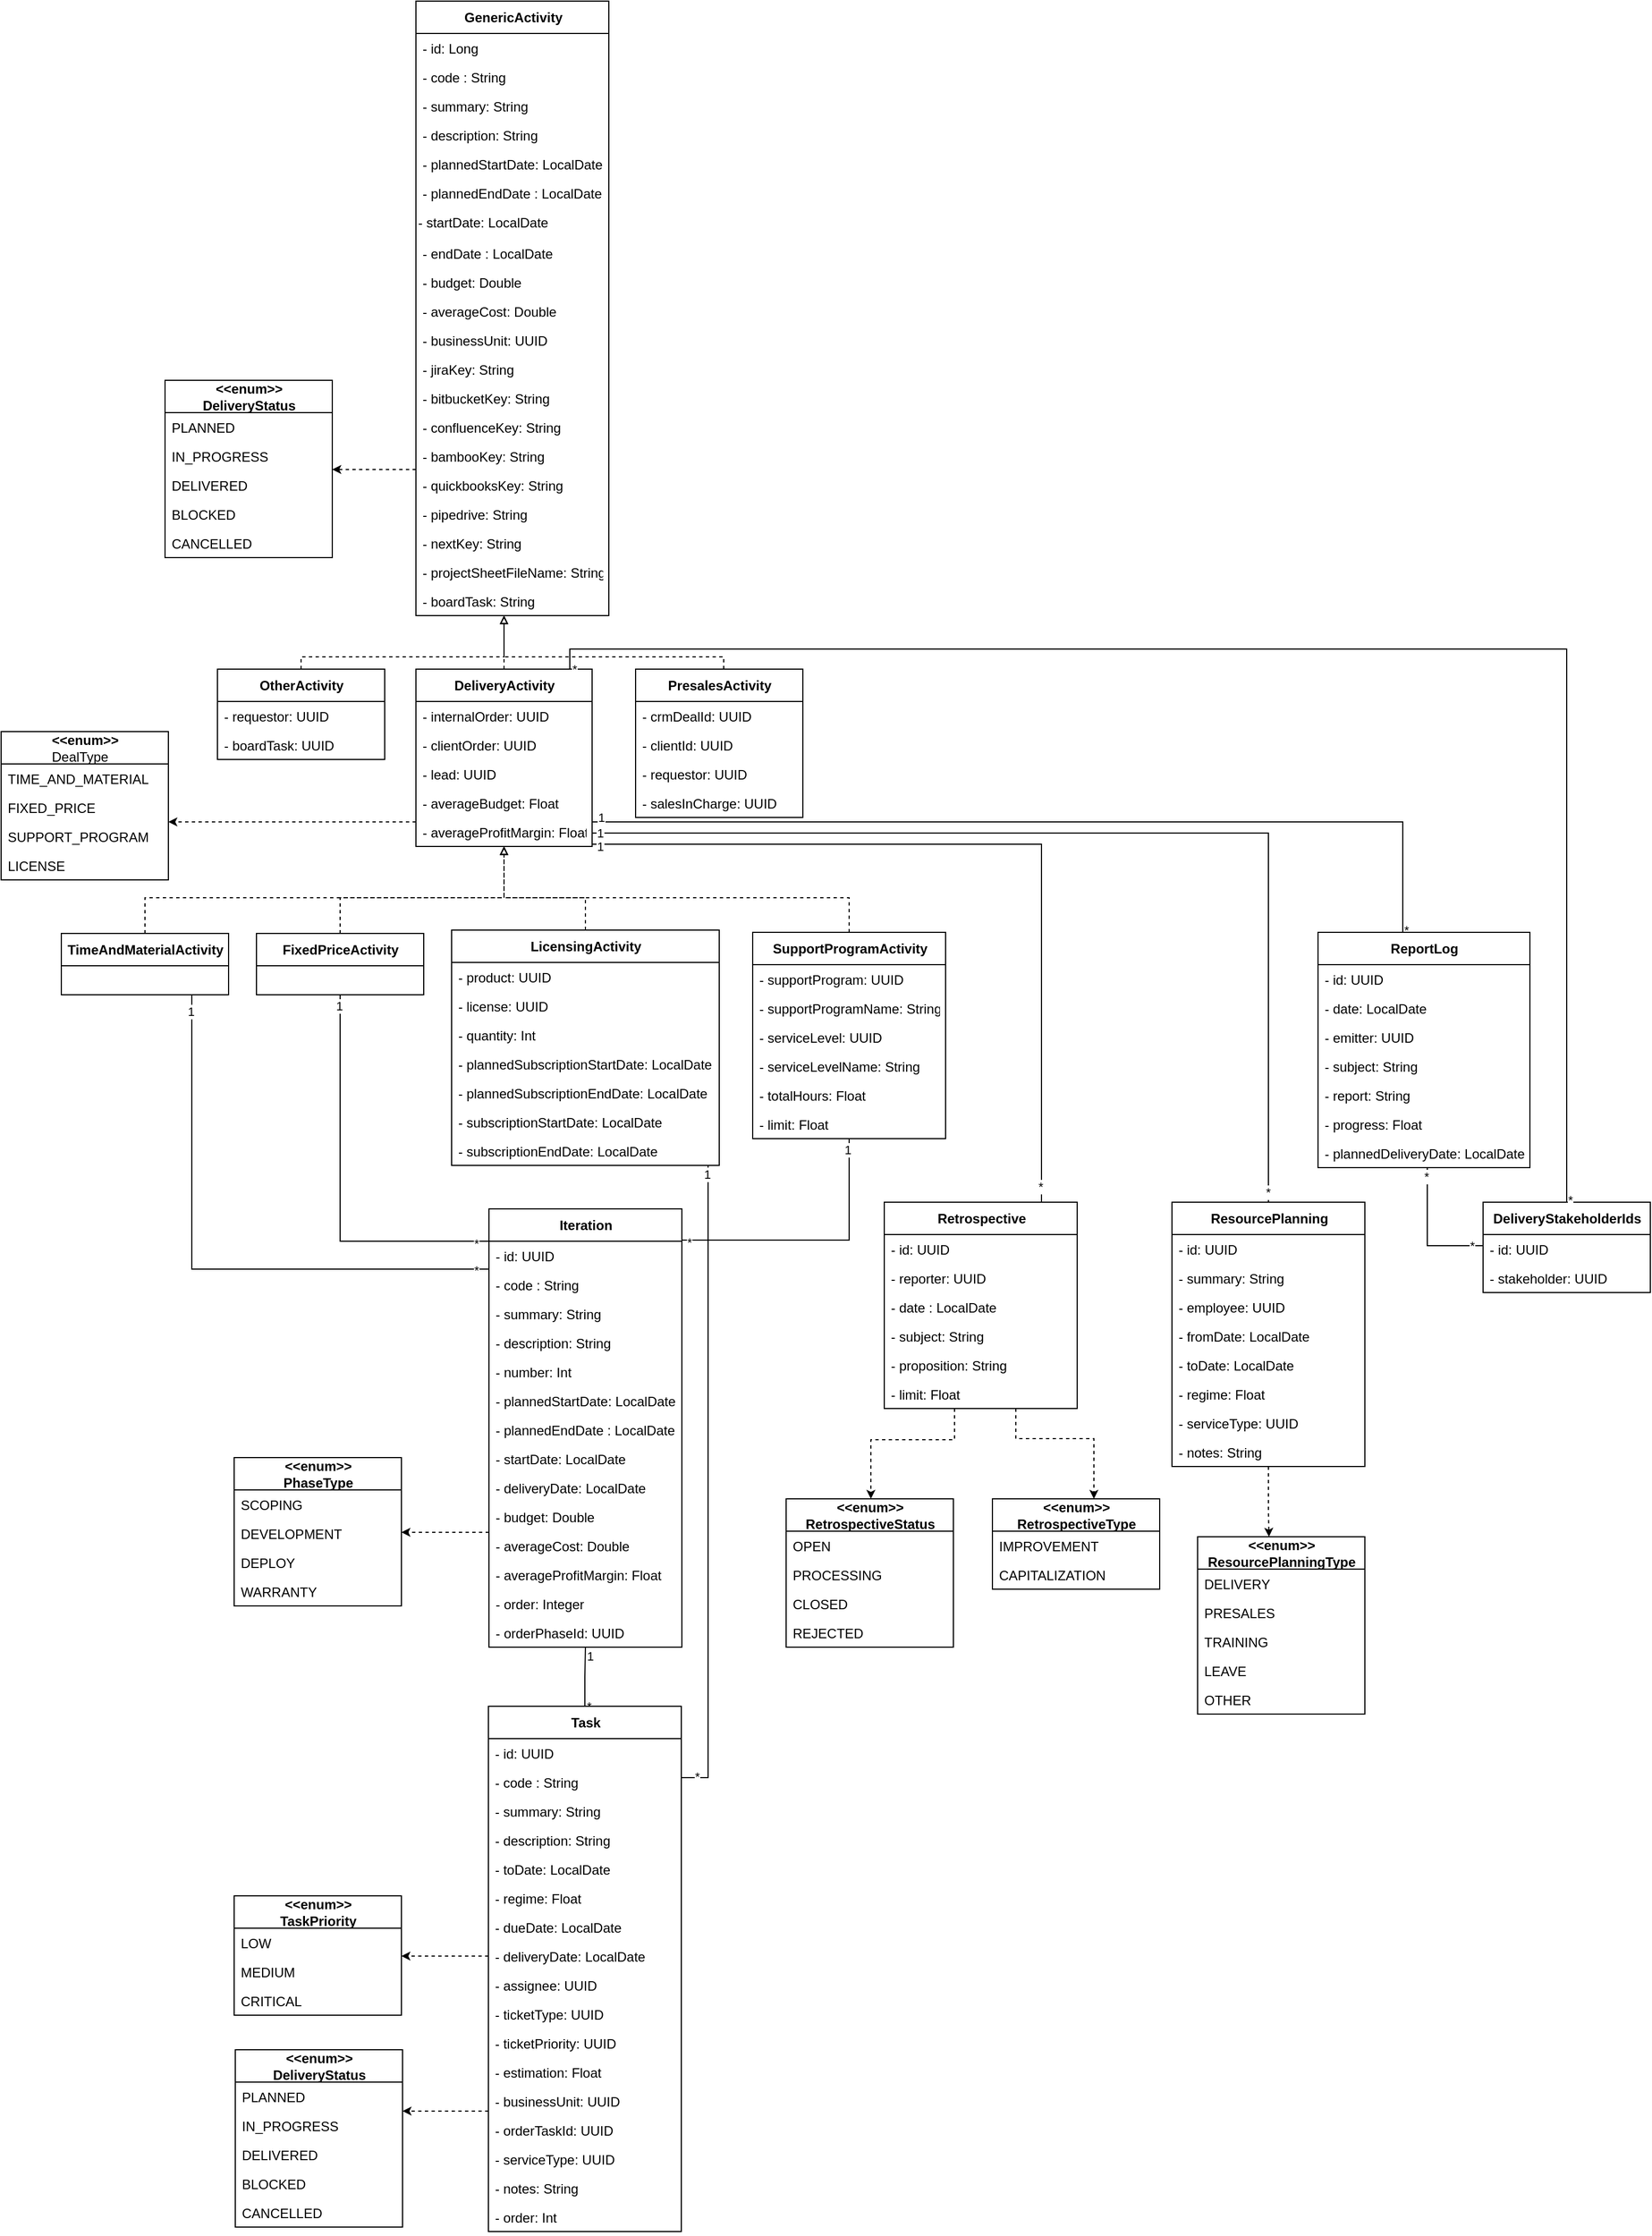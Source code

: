 <mxfile version="17.3.0" type="github">
  <diagram id="bkXCnToB1hzUG0QeASGC" name="Page-1">
    <mxGraphModel dx="1620" dy="407" grid="0" gridSize="10" guides="1" tooltips="1" connect="1" arrows="1" fold="1" page="1" pageScale="1" pageWidth="827" pageHeight="1169" math="0" shadow="0">
      <root>
        <mxCell id="0" />
        <mxCell id="1" parent="0" />
        <mxCell id="s12ok9e1yesrwG63ic8c-1" value="&lt;b&gt;GenericActivity&lt;/b&gt;" style="swimlane;fontStyle=0;align=center;verticalAlign=middle;childLayout=stackLayout;horizontal=1;startSize=29;horizontalStack=0;resizeParent=1;resizeParentMax=0;resizeLast=0;collapsible=0;marginBottom=0;html=1;fontSize=12;labelPosition=center;verticalLabelPosition=middle;container=0;strokeColor=default;swimlaneLine=1;rounded=0;shadow=0;glass=0;sketch=0;perimeterSpacing=0;" vertex="1" parent="1">
          <mxGeometry x="327" y="167" width="173" height="551" as="geometry" />
        </mxCell>
        <mxCell id="s12ok9e1yesrwG63ic8c-2" value="- id: Long" style="text;strokeColor=none;fillColor=none;align=left;verticalAlign=top;spacingLeft=4;spacingRight=4;overflow=hidden;rotatable=0;points=[[0,0.5],[1,0.5]];portConstraint=eastwest;container=0;fontStyle=0" vertex="1" parent="s12ok9e1yesrwG63ic8c-1">
          <mxGeometry y="29" width="173" height="26" as="geometry" />
        </mxCell>
        <mxCell id="s12ok9e1yesrwG63ic8c-3" value="- code : String" style="text;strokeColor=none;fillColor=none;align=left;verticalAlign=top;spacingLeft=4;spacingRight=4;overflow=hidden;rotatable=0;points=[[0,0.5],[1,0.5]];portConstraint=eastwest;container=0;fontStyle=0" vertex="1" parent="s12ok9e1yesrwG63ic8c-1">
          <mxGeometry y="55" width="173" height="26" as="geometry" />
        </mxCell>
        <mxCell id="s12ok9e1yesrwG63ic8c-4" value="- summary: String" style="text;strokeColor=none;fillColor=none;align=left;verticalAlign=top;spacingLeft=4;spacingRight=4;overflow=hidden;rotatable=0;points=[[0,0.5],[1,0.5]];portConstraint=eastwest;container=0;fontStyle=0" vertex="1" parent="s12ok9e1yesrwG63ic8c-1">
          <mxGeometry y="81" width="173" height="26" as="geometry" />
        </mxCell>
        <mxCell id="s12ok9e1yesrwG63ic8c-5" value="- description: String" style="text;strokeColor=none;fillColor=none;align=left;verticalAlign=top;spacingLeft=4;spacingRight=4;overflow=hidden;rotatable=0;points=[[0,0.5],[1,0.5]];portConstraint=eastwest;container=0;fontStyle=0" vertex="1" parent="s12ok9e1yesrwG63ic8c-1">
          <mxGeometry y="107" width="173" height="26" as="geometry" />
        </mxCell>
        <mxCell id="s12ok9e1yesrwG63ic8c-7" value="- plannedStartDate: LocalDate" style="text;strokeColor=none;fillColor=none;align=left;verticalAlign=top;spacingLeft=4;spacingRight=4;overflow=hidden;rotatable=0;points=[[0,0.5],[1,0.5]];portConstraint=eastwest;container=0;fontStyle=0" vertex="1" parent="s12ok9e1yesrwG63ic8c-1">
          <mxGeometry y="133" width="173" height="26" as="geometry" />
        </mxCell>
        <mxCell id="s12ok9e1yesrwG63ic8c-6" value="- plannedEndDate : LocalDate" style="text;strokeColor=none;fillColor=none;align=left;verticalAlign=top;spacingLeft=4;spacingRight=4;overflow=hidden;rotatable=0;points=[[0,0.5],[1,0.5]];portConstraint=eastwest;container=0;fontStyle=0" vertex="1" parent="s12ok9e1yesrwG63ic8c-1">
          <mxGeometry y="159" width="173" height="26" as="geometry" />
        </mxCell>
        <mxCell id="s12ok9e1yesrwG63ic8c-9" value="- startDate:&amp;nbsp;&lt;span&gt;LocalDate&lt;/span&gt;" style="text;whiteSpace=wrap;html=1;" vertex="1" parent="s12ok9e1yesrwG63ic8c-1">
          <mxGeometry y="185" width="173" height="28" as="geometry" />
        </mxCell>
        <mxCell id="s12ok9e1yesrwG63ic8c-8" value="- endDate : LocalDate" style="text;strokeColor=none;fillColor=none;align=left;verticalAlign=top;spacingLeft=4;spacingRight=4;overflow=hidden;rotatable=0;points=[[0,0.5],[1,0.5]];portConstraint=eastwest;container=0;fontStyle=0" vertex="1" parent="s12ok9e1yesrwG63ic8c-1">
          <mxGeometry y="213" width="173" height="26" as="geometry" />
        </mxCell>
        <mxCell id="s12ok9e1yesrwG63ic8c-11" value="- budget: Double" style="text;strokeColor=none;fillColor=none;align=left;verticalAlign=top;spacingLeft=4;spacingRight=4;overflow=hidden;rotatable=0;points=[[0,0.5],[1,0.5]];portConstraint=eastwest;container=0;fontStyle=0" vertex="1" parent="s12ok9e1yesrwG63ic8c-1">
          <mxGeometry y="239" width="173" height="26" as="geometry" />
        </mxCell>
        <mxCell id="s12ok9e1yesrwG63ic8c-12" value="- averageCost: Double" style="text;strokeColor=none;fillColor=none;align=left;verticalAlign=top;spacingLeft=4;spacingRight=4;overflow=hidden;rotatable=0;points=[[0,0.5],[1,0.5]];portConstraint=eastwest;container=0;fontStyle=0" vertex="1" parent="s12ok9e1yesrwG63ic8c-1">
          <mxGeometry y="265" width="173" height="26" as="geometry" />
        </mxCell>
        <mxCell id="s12ok9e1yesrwG63ic8c-14" value="- businessUnit: UUID" style="text;strokeColor=none;fillColor=none;align=left;verticalAlign=top;spacingLeft=4;spacingRight=4;overflow=hidden;rotatable=0;points=[[0,0.5],[1,0.5]];portConstraint=eastwest;container=0;fontStyle=0" vertex="1" parent="s12ok9e1yesrwG63ic8c-1">
          <mxGeometry y="291" width="173" height="26" as="geometry" />
        </mxCell>
        <mxCell id="s12ok9e1yesrwG63ic8c-15" value="- jiraKey: String" style="text;strokeColor=none;fillColor=none;align=left;verticalAlign=top;spacingLeft=4;spacingRight=4;overflow=hidden;rotatable=0;points=[[0,0.5],[1,0.5]];portConstraint=eastwest;container=0;fontStyle=0" vertex="1" parent="s12ok9e1yesrwG63ic8c-1">
          <mxGeometry y="317" width="173" height="26" as="geometry" />
        </mxCell>
        <mxCell id="s12ok9e1yesrwG63ic8c-16" value="- bitbucketKey: String" style="text;strokeColor=none;fillColor=none;align=left;verticalAlign=top;spacingLeft=4;spacingRight=4;overflow=hidden;rotatable=0;points=[[0,0.5],[1,0.5]];portConstraint=eastwest;container=0;fontStyle=0" vertex="1" parent="s12ok9e1yesrwG63ic8c-1">
          <mxGeometry y="343" width="173" height="26" as="geometry" />
        </mxCell>
        <mxCell id="s12ok9e1yesrwG63ic8c-13" value="- confluenceKey: String" style="text;strokeColor=none;fillColor=none;align=left;verticalAlign=top;spacingLeft=4;spacingRight=4;overflow=hidden;rotatable=0;points=[[0,0.5],[1,0.5]];portConstraint=eastwest;container=0;fontStyle=0" vertex="1" parent="s12ok9e1yesrwG63ic8c-1">
          <mxGeometry y="369" width="173" height="26" as="geometry" />
        </mxCell>
        <mxCell id="s12ok9e1yesrwG63ic8c-17" value="- bambooKey: String" style="text;strokeColor=none;fillColor=none;align=left;verticalAlign=top;spacingLeft=4;spacingRight=4;overflow=hidden;rotatable=0;points=[[0,0.5],[1,0.5]];portConstraint=eastwest;container=0;fontStyle=0" vertex="1" parent="s12ok9e1yesrwG63ic8c-1">
          <mxGeometry y="395" width="173" height="26" as="geometry" />
        </mxCell>
        <mxCell id="s12ok9e1yesrwG63ic8c-18" value="- quickbooksKey: String" style="text;strokeColor=none;fillColor=none;align=left;verticalAlign=top;spacingLeft=4;spacingRight=4;overflow=hidden;rotatable=0;points=[[0,0.5],[1,0.5]];portConstraint=eastwest;container=0;fontStyle=0" vertex="1" parent="s12ok9e1yesrwG63ic8c-1">
          <mxGeometry y="421" width="173" height="26" as="geometry" />
        </mxCell>
        <mxCell id="s12ok9e1yesrwG63ic8c-19" value="- pipedrive: String" style="text;strokeColor=none;fillColor=none;align=left;verticalAlign=top;spacingLeft=4;spacingRight=4;overflow=hidden;rotatable=0;points=[[0,0.5],[1,0.5]];portConstraint=eastwest;container=0;fontStyle=0" vertex="1" parent="s12ok9e1yesrwG63ic8c-1">
          <mxGeometry y="447" width="173" height="26" as="geometry" />
        </mxCell>
        <mxCell id="s12ok9e1yesrwG63ic8c-20" value="- nextKey: String" style="text;strokeColor=none;fillColor=none;align=left;verticalAlign=top;spacingLeft=4;spacingRight=4;overflow=hidden;rotatable=0;points=[[0,0.5],[1,0.5]];portConstraint=eastwest;container=0;fontStyle=0" vertex="1" parent="s12ok9e1yesrwG63ic8c-1">
          <mxGeometry y="473" width="173" height="26" as="geometry" />
        </mxCell>
        <mxCell id="s12ok9e1yesrwG63ic8c-22" value="- projectSheetFileName: String" style="text;strokeColor=none;fillColor=none;align=left;verticalAlign=top;spacingLeft=4;spacingRight=4;overflow=hidden;rotatable=0;points=[[0,0.5],[1,0.5]];portConstraint=eastwest;container=0;fontStyle=0" vertex="1" parent="s12ok9e1yesrwG63ic8c-1">
          <mxGeometry y="499" width="173" height="26" as="geometry" />
        </mxCell>
        <mxCell id="s12ok9e1yesrwG63ic8c-21" value="- boardTask: String" style="text;strokeColor=none;fillColor=none;align=left;verticalAlign=top;spacingLeft=4;spacingRight=4;overflow=hidden;rotatable=0;points=[[0,0.5],[1,0.5]];portConstraint=eastwest;container=0;fontStyle=0" vertex="1" parent="s12ok9e1yesrwG63ic8c-1">
          <mxGeometry y="525" width="173" height="26" as="geometry" />
        </mxCell>
        <mxCell id="s12ok9e1yesrwG63ic8c-23" value="&lt;b&gt;&amp;lt;&amp;lt;enum&amp;gt;&amp;gt;&lt;/b&gt;&lt;br&gt;&lt;div style=&quot;text-align: left&quot;&gt;&lt;b&gt;DeliveryStatus&lt;/b&gt;&lt;br&gt;&lt;/div&gt;" style="swimlane;fontStyle=0;align=center;verticalAlign=middle;childLayout=stackLayout;horizontal=1;startSize=29;horizontalStack=0;resizeParent=1;resizeParentMax=0;resizeLast=0;collapsible=0;marginBottom=0;html=1;fontSize=12;labelPosition=center;verticalLabelPosition=middle;container=0;swimlaneLine=1;rounded=0;sketch=0;glass=0;" vertex="1" parent="1">
          <mxGeometry x="102" y="507" width="150" height="159" as="geometry" />
        </mxCell>
        <mxCell id="s12ok9e1yesrwG63ic8c-24" value="PLANNED" style="text;strokeColor=none;fillColor=none;align=left;verticalAlign=top;spacingLeft=4;spacingRight=4;overflow=hidden;rotatable=0;points=[[0,0.5],[1,0.5]];portConstraint=eastwest;container=0;fontStyle=0" vertex="1" parent="s12ok9e1yesrwG63ic8c-23">
          <mxGeometry y="29" width="150" height="26" as="geometry" />
        </mxCell>
        <mxCell id="s12ok9e1yesrwG63ic8c-25" value="IN_PROGRESS" style="text;strokeColor=none;fillColor=none;align=left;verticalAlign=top;spacingLeft=4;spacingRight=4;overflow=hidden;rotatable=0;points=[[0,0.5],[1,0.5]];portConstraint=eastwest;container=0;fontStyle=0" vertex="1" parent="s12ok9e1yesrwG63ic8c-23">
          <mxGeometry y="55" width="150" height="26" as="geometry" />
        </mxCell>
        <mxCell id="s12ok9e1yesrwG63ic8c-26" value="DELIVERED" style="text;strokeColor=none;fillColor=none;align=left;verticalAlign=top;spacingLeft=4;spacingRight=4;overflow=hidden;rotatable=0;points=[[0,0.5],[1,0.5]];portConstraint=eastwest;container=0;fontStyle=0" vertex="1" parent="s12ok9e1yesrwG63ic8c-23">
          <mxGeometry y="81" width="150" height="26" as="geometry" />
        </mxCell>
        <mxCell id="s12ok9e1yesrwG63ic8c-27" value="BLOCKED" style="text;strokeColor=none;fillColor=none;align=left;verticalAlign=top;spacingLeft=4;spacingRight=4;overflow=hidden;rotatable=0;points=[[0,0.5],[1,0.5]];portConstraint=eastwest;container=0;fontStyle=0" vertex="1" parent="s12ok9e1yesrwG63ic8c-23">
          <mxGeometry y="107" width="150" height="26" as="geometry" />
        </mxCell>
        <mxCell id="s12ok9e1yesrwG63ic8c-28" value="CANCELLED" style="text;strokeColor=none;fillColor=none;align=left;verticalAlign=top;spacingLeft=4;spacingRight=4;overflow=hidden;rotatable=0;points=[[0,0.5],[1,0.5]];portConstraint=eastwest;container=0;fontStyle=0" vertex="1" parent="s12ok9e1yesrwG63ic8c-23">
          <mxGeometry y="133" width="150" height="26" as="geometry" />
        </mxCell>
        <mxCell id="s12ok9e1yesrwG63ic8c-29" style="edgeStyle=orthogonalEdgeStyle;rounded=0;orthogonalLoop=1;jettySize=auto;html=1;endSize=5;startSize=5;dashed=1;" edge="1" parent="1" source="s12ok9e1yesrwG63ic8c-1" target="s12ok9e1yesrwG63ic8c-23">
          <mxGeometry relative="1" as="geometry">
            <Array as="points">
              <mxPoint x="312" y="587" />
              <mxPoint x="312" y="587" />
            </Array>
          </mxGeometry>
        </mxCell>
        <mxCell id="s12ok9e1yesrwG63ic8c-30" value="&lt;b&gt;&amp;lt;&amp;lt;enum&amp;gt;&amp;gt;&lt;/b&gt;&lt;br&gt;&lt;div style=&quot;text-align: left&quot;&gt;&lt;b&gt;PhaseType&lt;/b&gt;&lt;br&gt;&lt;/div&gt;" style="swimlane;fontStyle=0;align=center;verticalAlign=middle;childLayout=stackLayout;horizontal=1;startSize=29;horizontalStack=0;resizeParent=1;resizeParentMax=0;resizeLast=0;collapsible=0;marginBottom=0;html=1;fontSize=12;labelPosition=center;verticalLabelPosition=middle;container=0;swimlaneLine=1;rounded=0;sketch=0;glass=0;" vertex="1" parent="1">
          <mxGeometry x="164" y="1473" width="150" height="133" as="geometry" />
        </mxCell>
        <mxCell id="s12ok9e1yesrwG63ic8c-31" value="SCOPING" style="text;strokeColor=none;fillColor=none;align=left;verticalAlign=top;spacingLeft=4;spacingRight=4;overflow=hidden;rotatable=0;points=[[0,0.5],[1,0.5]];portConstraint=eastwest;container=0;fontStyle=0" vertex="1" parent="s12ok9e1yesrwG63ic8c-30">
          <mxGeometry y="29" width="150" height="26" as="geometry" />
        </mxCell>
        <mxCell id="s12ok9e1yesrwG63ic8c-32" value="DEVELOPMENT" style="text;strokeColor=none;fillColor=none;align=left;verticalAlign=top;spacingLeft=4;spacingRight=4;overflow=hidden;rotatable=0;points=[[0,0.5],[1,0.5]];portConstraint=eastwest;container=0;fontStyle=0" vertex="1" parent="s12ok9e1yesrwG63ic8c-30">
          <mxGeometry y="55" width="150" height="26" as="geometry" />
        </mxCell>
        <mxCell id="s12ok9e1yesrwG63ic8c-33" value="DEPLOY" style="text;strokeColor=none;fillColor=none;align=left;verticalAlign=top;spacingLeft=4;spacingRight=4;overflow=hidden;rotatable=0;points=[[0,0.5],[1,0.5]];portConstraint=eastwest;container=0;fontStyle=0" vertex="1" parent="s12ok9e1yesrwG63ic8c-30">
          <mxGeometry y="81" width="150" height="26" as="geometry" />
        </mxCell>
        <mxCell id="s12ok9e1yesrwG63ic8c-34" value="WARRANTY" style="text;strokeColor=none;fillColor=none;align=left;verticalAlign=top;spacingLeft=4;spacingRight=4;overflow=hidden;rotatable=0;points=[[0,0.5],[1,0.5]];portConstraint=eastwest;container=0;fontStyle=0" vertex="1" parent="s12ok9e1yesrwG63ic8c-30">
          <mxGeometry y="107" width="150" height="26" as="geometry" />
        </mxCell>
        <mxCell id="s12ok9e1yesrwG63ic8c-79" style="edgeStyle=orthogonalEdgeStyle;rounded=0;orthogonalLoop=1;jettySize=auto;html=1;dashed=1;startSize=5;endSize=5;endArrow=block;endFill=0;" edge="1" parent="1" source="s12ok9e1yesrwG63ic8c-37" target="s12ok9e1yesrwG63ic8c-1">
          <mxGeometry relative="1" as="geometry">
            <Array as="points">
              <mxPoint x="224" y="755" />
              <mxPoint x="406" y="755" />
            </Array>
          </mxGeometry>
        </mxCell>
        <mxCell id="s12ok9e1yesrwG63ic8c-37" value="&lt;b&gt;OtherActivity&lt;/b&gt;" style="swimlane;fontStyle=0;align=center;verticalAlign=middle;childLayout=stackLayout;horizontal=1;startSize=29;horizontalStack=0;resizeParent=1;resizeParentMax=0;resizeLast=0;collapsible=0;marginBottom=0;html=1;fontSize=12;labelPosition=center;verticalLabelPosition=middle;container=0;swimlaneLine=1;rounded=0;sketch=0;glass=0;" vertex="1" parent="1">
          <mxGeometry x="149" y="766" width="150" height="81" as="geometry" />
        </mxCell>
        <mxCell id="s12ok9e1yesrwG63ic8c-38" value="- requestor: UUID" style="text;strokeColor=none;fillColor=none;align=left;verticalAlign=top;spacingLeft=4;spacingRight=4;overflow=hidden;rotatable=0;points=[[0,0.5],[1,0.5]];portConstraint=eastwest;container=0;fontStyle=0" vertex="1" parent="s12ok9e1yesrwG63ic8c-37">
          <mxGeometry y="29" width="150" height="26" as="geometry" />
        </mxCell>
        <mxCell id="s12ok9e1yesrwG63ic8c-39" value="- boardTask: UUID" style="text;strokeColor=none;fillColor=none;align=left;verticalAlign=top;spacingLeft=4;spacingRight=4;overflow=hidden;rotatable=0;points=[[0,0.5],[1,0.5]];portConstraint=eastwest;container=0;fontStyle=0" vertex="1" parent="s12ok9e1yesrwG63ic8c-37">
          <mxGeometry y="55" width="150" height="26" as="geometry" />
        </mxCell>
        <mxCell id="s12ok9e1yesrwG63ic8c-81" style="edgeStyle=orthogonalEdgeStyle;rounded=0;orthogonalLoop=1;jettySize=auto;html=1;dashed=1;endArrow=block;endFill=0;startSize=5;endSize=5;" edge="1" parent="1" source="s12ok9e1yesrwG63ic8c-43" target="s12ok9e1yesrwG63ic8c-1">
          <mxGeometry relative="1" as="geometry">
            <Array as="points">
              <mxPoint x="603" y="755" />
              <mxPoint x="406" y="755" />
            </Array>
          </mxGeometry>
        </mxCell>
        <mxCell id="s12ok9e1yesrwG63ic8c-43" value="&lt;span style=&quot;text-align: left&quot;&gt;PresalesActivity&lt;/span&gt;" style="swimlane;fontStyle=1;align=center;verticalAlign=middle;childLayout=stackLayout;horizontal=1;startSize=29;horizontalStack=0;resizeParent=1;resizeParentMax=0;resizeLast=0;collapsible=0;marginBottom=0;html=1;fontSize=12;labelPosition=center;verticalLabelPosition=middle;container=0;swimlaneLine=1;rounded=0;sketch=0;glass=0;" vertex="1" parent="1">
          <mxGeometry x="524" y="766" width="150" height="133" as="geometry" />
        </mxCell>
        <mxCell id="s12ok9e1yesrwG63ic8c-44" value="- crmDealId: UUID" style="text;strokeColor=none;fillColor=none;align=left;verticalAlign=top;spacingLeft=4;spacingRight=4;overflow=hidden;rotatable=0;points=[[0,0.5],[1,0.5]];portConstraint=eastwest;container=0;fontStyle=0" vertex="1" parent="s12ok9e1yesrwG63ic8c-43">
          <mxGeometry y="29" width="150" height="26" as="geometry" />
        </mxCell>
        <mxCell id="s12ok9e1yesrwG63ic8c-45" value="- clientId: UUID" style="text;strokeColor=none;fillColor=none;align=left;verticalAlign=top;spacingLeft=4;spacingRight=4;overflow=hidden;rotatable=0;points=[[0,0.5],[1,0.5]];portConstraint=eastwest;container=0;fontStyle=0" vertex="1" parent="s12ok9e1yesrwG63ic8c-43">
          <mxGeometry y="55" width="150" height="26" as="geometry" />
        </mxCell>
        <mxCell id="s12ok9e1yesrwG63ic8c-48" value="- requestor: UUID" style="text;strokeColor=none;fillColor=none;align=left;verticalAlign=top;spacingLeft=4;spacingRight=4;overflow=hidden;rotatable=0;points=[[0,0.5],[1,0.5]];portConstraint=eastwest;container=0;fontStyle=0" vertex="1" parent="s12ok9e1yesrwG63ic8c-43">
          <mxGeometry y="81" width="150" height="26" as="geometry" />
        </mxCell>
        <mxCell id="s12ok9e1yesrwG63ic8c-49" value="- salesInCharge: UUID" style="text;strokeColor=none;fillColor=none;align=left;verticalAlign=top;spacingLeft=4;spacingRight=4;overflow=hidden;rotatable=0;points=[[0,0.5],[1,0.5]];portConstraint=eastwest;container=0;fontStyle=0" vertex="1" parent="s12ok9e1yesrwG63ic8c-43">
          <mxGeometry y="107" width="150" height="26" as="geometry" />
        </mxCell>
        <mxCell id="s12ok9e1yesrwG63ic8c-80" style="edgeStyle=orthogonalEdgeStyle;rounded=0;orthogonalLoop=1;jettySize=auto;html=1;dashed=1;endArrow=block;endFill=0;startSize=5;endSize=5;" edge="1" parent="1" source="s12ok9e1yesrwG63ic8c-50" target="s12ok9e1yesrwG63ic8c-1">
          <mxGeometry relative="1" as="geometry">
            <Array as="points">
              <mxPoint x="414" y="767" />
              <mxPoint x="414" y="767" />
            </Array>
          </mxGeometry>
        </mxCell>
        <mxCell id="s12ok9e1yesrwG63ic8c-50" value="DeliveryActivity" style="swimlane;fontStyle=1;align=center;verticalAlign=middle;childLayout=stackLayout;horizontal=1;startSize=29;horizontalStack=0;resizeParent=1;resizeParentMax=0;resizeLast=0;collapsible=0;marginBottom=0;html=1;fontSize=12;labelPosition=center;verticalLabelPosition=middle;container=0;swimlaneLine=1;rounded=0;sketch=0;glass=0;" vertex="1" parent="1">
          <mxGeometry x="327" y="766" width="158" height="159" as="geometry" />
        </mxCell>
        <mxCell id="s12ok9e1yesrwG63ic8c-51" value="- internalOrder: UUID" style="text;strokeColor=none;fillColor=none;align=left;verticalAlign=top;spacingLeft=4;spacingRight=4;overflow=hidden;rotatable=0;points=[[0,0.5],[1,0.5]];portConstraint=eastwest;container=0;fontStyle=0" vertex="1" parent="s12ok9e1yesrwG63ic8c-50">
          <mxGeometry y="29" width="158" height="26" as="geometry" />
        </mxCell>
        <mxCell id="s12ok9e1yesrwG63ic8c-52" value="- clientOrder: UUID" style="text;strokeColor=none;fillColor=none;align=left;verticalAlign=top;spacingLeft=4;spacingRight=4;overflow=hidden;rotatable=0;points=[[0,0.5],[1,0.5]];portConstraint=eastwest;container=0;fontStyle=0" vertex="1" parent="s12ok9e1yesrwG63ic8c-50">
          <mxGeometry y="55" width="158" height="26" as="geometry" />
        </mxCell>
        <mxCell id="s12ok9e1yesrwG63ic8c-53" value="- lead: UUID" style="text;strokeColor=none;fillColor=none;align=left;verticalAlign=top;spacingLeft=4;spacingRight=4;overflow=hidden;rotatable=0;points=[[0,0.5],[1,0.5]];portConstraint=eastwest;container=0;fontStyle=0" vertex="1" parent="s12ok9e1yesrwG63ic8c-50">
          <mxGeometry y="81" width="158" height="26" as="geometry" />
        </mxCell>
        <mxCell id="s12ok9e1yesrwG63ic8c-54" value="- averageBudget: Float" style="text;strokeColor=none;fillColor=none;align=left;verticalAlign=top;spacingLeft=4;spacingRight=4;overflow=hidden;rotatable=0;points=[[0,0.5],[1,0.5]];portConstraint=eastwest;container=0;fontStyle=0" vertex="1" parent="s12ok9e1yesrwG63ic8c-50">
          <mxGeometry y="107" width="158" height="26" as="geometry" />
        </mxCell>
        <mxCell id="s12ok9e1yesrwG63ic8c-56" value="- averageProfitMargin: Float" style="text;strokeColor=none;fillColor=none;align=left;verticalAlign=top;spacingLeft=4;spacingRight=4;overflow=hidden;rotatable=0;points=[[0,0.5],[1,0.5]];portConstraint=eastwest;container=0;fontStyle=0" vertex="1" parent="s12ok9e1yesrwG63ic8c-50">
          <mxGeometry y="133" width="158" height="26" as="geometry" />
        </mxCell>
        <mxCell id="s12ok9e1yesrwG63ic8c-84" style="edgeStyle=orthogonalEdgeStyle;rounded=0;orthogonalLoop=1;jettySize=auto;html=1;dashed=1;endArrow=block;endFill=0;startSize=5;endSize=5;" edge="1" parent="1" source="s12ok9e1yesrwG63ic8c-57" target="s12ok9e1yesrwG63ic8c-50">
          <mxGeometry relative="1" as="geometry">
            <Array as="points">
              <mxPoint x="259" y="971" />
              <mxPoint x="406" y="971" />
            </Array>
          </mxGeometry>
        </mxCell>
        <mxCell id="s12ok9e1yesrwG63ic8c-115" value="" style="edgeStyle=orthogonalEdgeStyle;rounded=0;orthogonalLoop=1;jettySize=auto;html=1;endArrow=none;endFill=0;startSize=5;endSize=5;" edge="1" parent="1" source="s12ok9e1yesrwG63ic8c-62" target="s12ok9e1yesrwG63ic8c-86">
          <mxGeometry relative="1" as="geometry">
            <mxPoint x="-25" y="1125" as="targetPoint" />
            <Array as="points">
              <mxPoint x="126" y="1304" />
            </Array>
          </mxGeometry>
        </mxCell>
        <mxCell id="s12ok9e1yesrwG63ic8c-116" value="1" style="edgeLabel;html=1;align=center;verticalAlign=middle;resizable=0;points=[];" vertex="1" connectable="0" parent="s12ok9e1yesrwG63ic8c-115">
          <mxGeometry x="-0.944" y="-1" relative="1" as="geometry">
            <mxPoint as="offset" />
          </mxGeometry>
        </mxCell>
        <mxCell id="s12ok9e1yesrwG63ic8c-117" value="*" style="edgeLabel;html=1;align=center;verticalAlign=middle;resizable=0;points=[];" vertex="1" connectable="0" parent="s12ok9e1yesrwG63ic8c-115">
          <mxGeometry x="0.931" relative="1" as="geometry">
            <mxPoint x="6" y="1" as="offset" />
          </mxGeometry>
        </mxCell>
        <mxCell id="s12ok9e1yesrwG63ic8c-57" value="FixedPriceActivity" style="swimlane;fontStyle=1;align=center;verticalAlign=middle;childLayout=stackLayout;horizontal=1;startSize=29;horizontalStack=0;resizeParent=1;resizeParentMax=0;resizeLast=0;collapsible=0;marginBottom=0;html=1;fontSize=12;labelPosition=center;verticalLabelPosition=middle;container=0;swimlaneLine=1;rounded=0;sketch=0;glass=0;" vertex="1" parent="1">
          <mxGeometry x="184" y="1003" width="150" height="55" as="geometry" />
        </mxCell>
        <mxCell id="s12ok9e1yesrwG63ic8c-85" style="edgeStyle=orthogonalEdgeStyle;rounded=0;orthogonalLoop=1;jettySize=auto;html=1;dashed=1;endArrow=block;endFill=0;startSize=5;endSize=5;" edge="1" parent="1" source="s12ok9e1yesrwG63ic8c-62" target="s12ok9e1yesrwG63ic8c-50">
          <mxGeometry relative="1" as="geometry">
            <Array as="points">
              <mxPoint x="84" y="971" />
              <mxPoint x="406" y="971" />
            </Array>
          </mxGeometry>
        </mxCell>
        <mxCell id="s12ok9e1yesrwG63ic8c-112" style="edgeStyle=orthogonalEdgeStyle;rounded=0;orthogonalLoop=1;jettySize=auto;html=1;endArrow=none;endFill=0;startSize=5;endSize=5;" edge="1" parent="1" source="s12ok9e1yesrwG63ic8c-57" target="s12ok9e1yesrwG63ic8c-86">
          <mxGeometry relative="1" as="geometry">
            <Array as="points">
              <mxPoint x="259" y="1279" />
            </Array>
          </mxGeometry>
        </mxCell>
        <mxCell id="s12ok9e1yesrwG63ic8c-113" value="*" style="edgeLabel;html=1;align=center;verticalAlign=middle;resizable=0;points=[];" vertex="1" connectable="0" parent="s12ok9e1yesrwG63ic8c-112">
          <mxGeometry x="0.927" y="-2" relative="1" as="geometry">
            <mxPoint x="1" as="offset" />
          </mxGeometry>
        </mxCell>
        <mxCell id="s12ok9e1yesrwG63ic8c-114" value="1" style="edgeLabel;html=1;align=center;verticalAlign=middle;resizable=0;points=[];" vertex="1" connectable="0" parent="s12ok9e1yesrwG63ic8c-112">
          <mxGeometry x="-0.924" y="1" relative="1" as="geometry">
            <mxPoint x="-2" y="-4" as="offset" />
          </mxGeometry>
        </mxCell>
        <mxCell id="s12ok9e1yesrwG63ic8c-62" value="TimeAndMaterialActivity" style="swimlane;fontStyle=1;align=center;verticalAlign=middle;childLayout=stackLayout;horizontal=1;startSize=29;horizontalStack=0;resizeParent=1;resizeParentMax=0;resizeLast=0;collapsible=0;marginBottom=0;html=1;fontSize=12;labelPosition=center;verticalLabelPosition=middle;container=0;swimlaneLine=1;rounded=0;sketch=0;glass=0;" vertex="1" parent="1">
          <mxGeometry x="9" y="1003" width="150" height="55" as="geometry" />
        </mxCell>
        <mxCell id="s12ok9e1yesrwG63ic8c-83" style="edgeStyle=orthogonalEdgeStyle;rounded=0;orthogonalLoop=1;jettySize=auto;html=1;dashed=1;endArrow=block;endFill=0;startSize=5;endSize=5;" edge="1" parent="1" source="s12ok9e1yesrwG63ic8c-63" target="s12ok9e1yesrwG63ic8c-50">
          <mxGeometry relative="1" as="geometry">
            <Array as="points">
              <mxPoint x="479" y="971" />
              <mxPoint x="406" y="971" />
            </Array>
          </mxGeometry>
        </mxCell>
        <mxCell id="s12ok9e1yesrwG63ic8c-63" value="LicensingActivity" style="swimlane;fontStyle=1;align=center;verticalAlign=middle;childLayout=stackLayout;horizontal=1;startSize=29;horizontalStack=0;resizeParent=1;resizeParentMax=0;resizeLast=0;collapsible=0;marginBottom=0;html=1;fontSize=12;labelPosition=center;verticalLabelPosition=middle;container=0;swimlaneLine=1;rounded=0;sketch=0;glass=0;" vertex="1" parent="1">
          <mxGeometry x="359" y="1000" width="240" height="211" as="geometry" />
        </mxCell>
        <mxCell id="s12ok9e1yesrwG63ic8c-64" value="- product: UUID" style="text;strokeColor=none;fillColor=none;align=left;verticalAlign=top;spacingLeft=4;spacingRight=4;overflow=hidden;rotatable=0;points=[[0,0.5],[1,0.5]];portConstraint=eastwest;container=0;fontStyle=0" vertex="1" parent="s12ok9e1yesrwG63ic8c-63">
          <mxGeometry y="29" width="240" height="26" as="geometry" />
        </mxCell>
        <mxCell id="s12ok9e1yesrwG63ic8c-65" value="- license: UUID" style="text;strokeColor=none;fillColor=none;align=left;verticalAlign=top;spacingLeft=4;spacingRight=4;overflow=hidden;rotatable=0;points=[[0,0.5],[1,0.5]];portConstraint=eastwest;container=0;fontStyle=0" vertex="1" parent="s12ok9e1yesrwG63ic8c-63">
          <mxGeometry y="55" width="240" height="26" as="geometry" />
        </mxCell>
        <mxCell id="s12ok9e1yesrwG63ic8c-66" value="- quantity: Int" style="text;strokeColor=none;fillColor=none;align=left;verticalAlign=top;spacingLeft=4;spacingRight=4;overflow=hidden;rotatable=0;points=[[0,0.5],[1,0.5]];portConstraint=eastwest;container=0;fontStyle=0" vertex="1" parent="s12ok9e1yesrwG63ic8c-63">
          <mxGeometry y="81" width="240" height="26" as="geometry" />
        </mxCell>
        <mxCell id="s12ok9e1yesrwG63ic8c-67" value="- plannedSubscriptionStartDate: LocalDate" style="text;strokeColor=none;fillColor=none;align=left;verticalAlign=top;spacingLeft=4;spacingRight=4;overflow=hidden;rotatable=0;points=[[0,0.5],[1,0.5]];portConstraint=eastwest;container=0;fontStyle=0" vertex="1" parent="s12ok9e1yesrwG63ic8c-63">
          <mxGeometry y="107" width="240" height="26" as="geometry" />
        </mxCell>
        <mxCell id="s12ok9e1yesrwG63ic8c-68" value="- plannedSubscriptionEndDate: LocalDate" style="text;strokeColor=none;fillColor=none;align=left;verticalAlign=top;spacingLeft=4;spacingRight=4;overflow=hidden;rotatable=0;points=[[0,0.5],[1,0.5]];portConstraint=eastwest;container=0;fontStyle=0" vertex="1" parent="s12ok9e1yesrwG63ic8c-63">
          <mxGeometry y="133" width="240" height="26" as="geometry" />
        </mxCell>
        <mxCell id="s12ok9e1yesrwG63ic8c-69" value="- subscriptionStartDate: LocalDate" style="text;strokeColor=none;fillColor=none;align=left;verticalAlign=top;spacingLeft=4;spacingRight=4;overflow=hidden;rotatable=0;points=[[0,0.5],[1,0.5]];portConstraint=eastwest;container=0;fontStyle=0" vertex="1" parent="s12ok9e1yesrwG63ic8c-63">
          <mxGeometry y="159" width="240" height="26" as="geometry" />
        </mxCell>
        <mxCell id="s12ok9e1yesrwG63ic8c-70" value="- subscriptionEndDate: LocalDate" style="text;strokeColor=none;fillColor=none;align=left;verticalAlign=top;spacingLeft=4;spacingRight=4;overflow=hidden;rotatable=0;points=[[0,0.5],[1,0.5]];portConstraint=eastwest;container=0;fontStyle=0" vertex="1" parent="s12ok9e1yesrwG63ic8c-63">
          <mxGeometry y="185" width="240" height="26" as="geometry" />
        </mxCell>
        <mxCell id="s12ok9e1yesrwG63ic8c-82" style="edgeStyle=orthogonalEdgeStyle;rounded=0;orthogonalLoop=1;jettySize=auto;html=1;dashed=1;endArrow=block;endFill=0;startSize=5;endSize=5;" edge="1" parent="1" source="s12ok9e1yesrwG63ic8c-71" target="s12ok9e1yesrwG63ic8c-50">
          <mxGeometry relative="1" as="geometry">
            <Array as="points">
              <mxPoint x="716" y="971" />
              <mxPoint x="406" y="971" />
            </Array>
          </mxGeometry>
        </mxCell>
        <mxCell id="s12ok9e1yesrwG63ic8c-118" style="edgeStyle=orthogonalEdgeStyle;rounded=0;orthogonalLoop=1;jettySize=auto;html=1;endArrow=none;endFill=0;startSize=5;endSize=5;" edge="1" parent="1" source="s12ok9e1yesrwG63ic8c-71" target="s12ok9e1yesrwG63ic8c-86">
          <mxGeometry relative="1" as="geometry">
            <Array as="points">
              <mxPoint x="716" y="1278" />
            </Array>
          </mxGeometry>
        </mxCell>
        <mxCell id="s12ok9e1yesrwG63ic8c-119" value="1" style="edgeLabel;html=1;align=center;verticalAlign=middle;resizable=0;points=[];" vertex="1" connectable="0" parent="s12ok9e1yesrwG63ic8c-118">
          <mxGeometry x="-0.972" y="2" relative="1" as="geometry">
            <mxPoint x="-4" y="6" as="offset" />
          </mxGeometry>
        </mxCell>
        <mxCell id="s12ok9e1yesrwG63ic8c-120" value="*" style="edgeLabel;html=1;align=center;verticalAlign=middle;resizable=0;points=[];" vertex="1" connectable="0" parent="s12ok9e1yesrwG63ic8c-118">
          <mxGeometry x="0.986" y="-1" relative="1" as="geometry">
            <mxPoint x="5" y="3" as="offset" />
          </mxGeometry>
        </mxCell>
        <mxCell id="s12ok9e1yesrwG63ic8c-71" value="SupportProgramActivity" style="swimlane;fontStyle=1;align=center;verticalAlign=middle;childLayout=stackLayout;horizontal=1;startSize=29;horizontalStack=0;resizeParent=1;resizeParentMax=0;resizeLast=0;collapsible=0;marginBottom=0;html=1;fontSize=12;labelPosition=center;verticalLabelPosition=middle;container=0;swimlaneLine=1;rounded=0;sketch=0;glass=0;" vertex="1" parent="1">
          <mxGeometry x="629" y="1002" width="173" height="185" as="geometry" />
        </mxCell>
        <mxCell id="s12ok9e1yesrwG63ic8c-72" value="- supportProgram: UUID" style="text;strokeColor=none;fillColor=none;align=left;verticalAlign=top;spacingLeft=4;spacingRight=4;overflow=hidden;rotatable=0;points=[[0,0.5],[1,0.5]];portConstraint=eastwest;container=0;fontStyle=0" vertex="1" parent="s12ok9e1yesrwG63ic8c-71">
          <mxGeometry y="29" width="173" height="26" as="geometry" />
        </mxCell>
        <mxCell id="s12ok9e1yesrwG63ic8c-73" value="- supportProgramName: String" style="text;strokeColor=none;fillColor=none;align=left;verticalAlign=top;spacingLeft=4;spacingRight=4;overflow=hidden;rotatable=0;points=[[0,0.5],[1,0.5]];portConstraint=eastwest;container=0;fontStyle=0" vertex="1" parent="s12ok9e1yesrwG63ic8c-71">
          <mxGeometry y="55" width="173" height="26" as="geometry" />
        </mxCell>
        <mxCell id="s12ok9e1yesrwG63ic8c-74" value="- serviceLevel: UUID" style="text;strokeColor=none;fillColor=none;align=left;verticalAlign=top;spacingLeft=4;spacingRight=4;overflow=hidden;rotatable=0;points=[[0,0.5],[1,0.5]];portConstraint=eastwest;container=0;fontStyle=0" vertex="1" parent="s12ok9e1yesrwG63ic8c-71">
          <mxGeometry y="81" width="173" height="26" as="geometry" />
        </mxCell>
        <mxCell id="s12ok9e1yesrwG63ic8c-75" value="- serviceLevelName: String" style="text;strokeColor=none;fillColor=none;align=left;verticalAlign=top;spacingLeft=4;spacingRight=4;overflow=hidden;rotatable=0;points=[[0,0.5],[1,0.5]];portConstraint=eastwest;container=0;fontStyle=0" vertex="1" parent="s12ok9e1yesrwG63ic8c-71">
          <mxGeometry y="107" width="173" height="26" as="geometry" />
        </mxCell>
        <mxCell id="s12ok9e1yesrwG63ic8c-76" value="- totalHours: Float" style="text;strokeColor=none;fillColor=none;align=left;verticalAlign=top;spacingLeft=4;spacingRight=4;overflow=hidden;rotatable=0;points=[[0,0.5],[1,0.5]];portConstraint=eastwest;container=0;fontStyle=0" vertex="1" parent="s12ok9e1yesrwG63ic8c-71">
          <mxGeometry y="133" width="173" height="26" as="geometry" />
        </mxCell>
        <mxCell id="s12ok9e1yesrwG63ic8c-77" value="- limit: Float" style="text;strokeColor=none;fillColor=none;align=left;verticalAlign=top;spacingLeft=4;spacingRight=4;overflow=hidden;rotatable=0;points=[[0,0.5],[1,0.5]];portConstraint=eastwest;container=0;fontStyle=0" vertex="1" parent="s12ok9e1yesrwG63ic8c-71">
          <mxGeometry y="159" width="173" height="26" as="geometry" />
        </mxCell>
        <mxCell id="s12ok9e1yesrwG63ic8c-86" value="&lt;b&gt;Iteration&lt;/b&gt;" style="swimlane;fontStyle=0;align=center;verticalAlign=middle;childLayout=stackLayout;horizontal=1;startSize=29;horizontalStack=0;resizeParent=1;resizeParentMax=0;resizeLast=0;collapsible=0;marginBottom=0;html=1;fontSize=12;labelPosition=center;verticalLabelPosition=middle;container=0;strokeColor=default;swimlaneLine=1;rounded=0;shadow=0;glass=0;sketch=0;perimeterSpacing=0;" vertex="1" parent="1">
          <mxGeometry x="392.5" y="1250" width="173" height="393" as="geometry" />
        </mxCell>
        <mxCell id="s12ok9e1yesrwG63ic8c-87" value="- id: UUID" style="text;strokeColor=none;fillColor=none;align=left;verticalAlign=top;spacingLeft=4;spacingRight=4;overflow=hidden;rotatable=0;points=[[0,0.5],[1,0.5]];portConstraint=eastwest;container=0;fontStyle=0" vertex="1" parent="s12ok9e1yesrwG63ic8c-86">
          <mxGeometry y="29" width="173" height="26" as="geometry" />
        </mxCell>
        <mxCell id="s12ok9e1yesrwG63ic8c-88" value="- code : String" style="text;strokeColor=none;fillColor=none;align=left;verticalAlign=top;spacingLeft=4;spacingRight=4;overflow=hidden;rotatable=0;points=[[0,0.5],[1,0.5]];portConstraint=eastwest;container=0;fontStyle=0" vertex="1" parent="s12ok9e1yesrwG63ic8c-86">
          <mxGeometry y="55" width="173" height="26" as="geometry" />
        </mxCell>
        <mxCell id="s12ok9e1yesrwG63ic8c-89" value="- summary: String" style="text;strokeColor=none;fillColor=none;align=left;verticalAlign=top;spacingLeft=4;spacingRight=4;overflow=hidden;rotatable=0;points=[[0,0.5],[1,0.5]];portConstraint=eastwest;container=0;fontStyle=0" vertex="1" parent="s12ok9e1yesrwG63ic8c-86">
          <mxGeometry y="81" width="173" height="26" as="geometry" />
        </mxCell>
        <mxCell id="s12ok9e1yesrwG63ic8c-107" value="- description: String" style="text;strokeColor=none;fillColor=none;align=left;verticalAlign=top;spacingLeft=4;spacingRight=4;overflow=hidden;rotatable=0;points=[[0,0.5],[1,0.5]];portConstraint=eastwest;container=0;fontStyle=0" vertex="1" parent="s12ok9e1yesrwG63ic8c-86">
          <mxGeometry y="107" width="173" height="26" as="geometry" />
        </mxCell>
        <mxCell id="s12ok9e1yesrwG63ic8c-90" value="- number: Int" style="text;strokeColor=none;fillColor=none;align=left;verticalAlign=top;spacingLeft=4;spacingRight=4;overflow=hidden;rotatable=0;points=[[0,0.5],[1,0.5]];portConstraint=eastwest;container=0;fontStyle=0" vertex="1" parent="s12ok9e1yesrwG63ic8c-86">
          <mxGeometry y="133" width="173" height="26" as="geometry" />
        </mxCell>
        <mxCell id="s12ok9e1yesrwG63ic8c-91" value="- plannedStartDate: LocalDate" style="text;strokeColor=none;fillColor=none;align=left;verticalAlign=top;spacingLeft=4;spacingRight=4;overflow=hidden;rotatable=0;points=[[0,0.5],[1,0.5]];portConstraint=eastwest;container=0;fontStyle=0" vertex="1" parent="s12ok9e1yesrwG63ic8c-86">
          <mxGeometry y="159" width="173" height="26" as="geometry" />
        </mxCell>
        <mxCell id="s12ok9e1yesrwG63ic8c-92" value="- plannedEndDate : LocalDate" style="text;strokeColor=none;fillColor=none;align=left;verticalAlign=top;spacingLeft=4;spacingRight=4;overflow=hidden;rotatable=0;points=[[0,0.5],[1,0.5]];portConstraint=eastwest;container=0;fontStyle=0" vertex="1" parent="s12ok9e1yesrwG63ic8c-86">
          <mxGeometry y="185" width="173" height="26" as="geometry" />
        </mxCell>
        <mxCell id="s12ok9e1yesrwG63ic8c-110" value="- startDate: LocalDate" style="text;strokeColor=none;fillColor=none;align=left;verticalAlign=top;spacingLeft=4;spacingRight=4;overflow=hidden;rotatable=0;points=[[0,0.5],[1,0.5]];portConstraint=eastwest;container=0;fontStyle=0" vertex="1" parent="s12ok9e1yesrwG63ic8c-86">
          <mxGeometry y="211" width="173" height="26" as="geometry" />
        </mxCell>
        <mxCell id="s12ok9e1yesrwG63ic8c-94" value="- deliveryDate: LocalDate" style="text;strokeColor=none;fillColor=none;align=left;verticalAlign=top;spacingLeft=4;spacingRight=4;overflow=hidden;rotatable=0;points=[[0,0.5],[1,0.5]];portConstraint=eastwest;container=0;fontStyle=0" vertex="1" parent="s12ok9e1yesrwG63ic8c-86">
          <mxGeometry y="237" width="173" height="26" as="geometry" />
        </mxCell>
        <mxCell id="s12ok9e1yesrwG63ic8c-95" value="- budget: Double" style="text;strokeColor=none;fillColor=none;align=left;verticalAlign=top;spacingLeft=4;spacingRight=4;overflow=hidden;rotatable=0;points=[[0,0.5],[1,0.5]];portConstraint=eastwest;container=0;fontStyle=0" vertex="1" parent="s12ok9e1yesrwG63ic8c-86">
          <mxGeometry y="263" width="173" height="26" as="geometry" />
        </mxCell>
        <mxCell id="s12ok9e1yesrwG63ic8c-96" value="- averageCost: Double" style="text;strokeColor=none;fillColor=none;align=left;verticalAlign=top;spacingLeft=4;spacingRight=4;overflow=hidden;rotatable=0;points=[[0,0.5],[1,0.5]];portConstraint=eastwest;container=0;fontStyle=0" vertex="1" parent="s12ok9e1yesrwG63ic8c-86">
          <mxGeometry y="289" width="173" height="26" as="geometry" />
        </mxCell>
        <mxCell id="s12ok9e1yesrwG63ic8c-97" value="- averageProfitMargin: Float" style="text;strokeColor=none;fillColor=none;align=left;verticalAlign=top;spacingLeft=4;spacingRight=4;overflow=hidden;rotatable=0;points=[[0,0.5],[1,0.5]];portConstraint=eastwest;container=0;fontStyle=0" vertex="1" parent="s12ok9e1yesrwG63ic8c-86">
          <mxGeometry y="315" width="173" height="26" as="geometry" />
        </mxCell>
        <mxCell id="s12ok9e1yesrwG63ic8c-98" value="- order: Integer" style="text;strokeColor=none;fillColor=none;align=left;verticalAlign=top;spacingLeft=4;spacingRight=4;overflow=hidden;rotatable=0;points=[[0,0.5],[1,0.5]];portConstraint=eastwest;container=0;fontStyle=0" vertex="1" parent="s12ok9e1yesrwG63ic8c-86">
          <mxGeometry y="341" width="173" height="26" as="geometry" />
        </mxCell>
        <mxCell id="s12ok9e1yesrwG63ic8c-99" value="- orderPhaseId: UUID" style="text;strokeColor=none;fillColor=none;align=left;verticalAlign=top;spacingLeft=4;spacingRight=4;overflow=hidden;rotatable=0;points=[[0,0.5],[1,0.5]];portConstraint=eastwest;container=0;fontStyle=0" vertex="1" parent="s12ok9e1yesrwG63ic8c-86">
          <mxGeometry y="367" width="173" height="26" as="geometry" />
        </mxCell>
        <mxCell id="s12ok9e1yesrwG63ic8c-143" style="edgeStyle=orthogonalEdgeStyle;rounded=0;orthogonalLoop=1;jettySize=auto;html=1;dashed=1;endArrow=classic;endFill=1;startSize=5;endSize=5;" edge="1" parent="1" source="s12ok9e1yesrwG63ic8c-122" target="s12ok9e1yesrwG63ic8c-137">
          <mxGeometry relative="1" as="geometry">
            <Array as="points">
              <mxPoint x="810" y="1457" />
              <mxPoint x="735" y="1457" />
            </Array>
          </mxGeometry>
        </mxCell>
        <mxCell id="s12ok9e1yesrwG63ic8c-144" style="edgeStyle=orthogonalEdgeStyle;rounded=0;orthogonalLoop=1;jettySize=auto;html=1;endArrow=none;endFill=0;startSize=5;endSize=5;" edge="1" parent="1" source="s12ok9e1yesrwG63ic8c-122" target="s12ok9e1yesrwG63ic8c-50">
          <mxGeometry relative="1" as="geometry">
            <Array as="points">
              <mxPoint x="888" y="923" />
            </Array>
          </mxGeometry>
        </mxCell>
        <mxCell id="s12ok9e1yesrwG63ic8c-145" value="*" style="edgeLabel;html=1;align=center;verticalAlign=middle;resizable=0;points=[];" vertex="1" connectable="0" parent="s12ok9e1yesrwG63ic8c-144">
          <mxGeometry x="-0.96" y="1" relative="1" as="geometry">
            <mxPoint as="offset" />
          </mxGeometry>
        </mxCell>
        <mxCell id="s12ok9e1yesrwG63ic8c-146" value="1" style="edgeLabel;html=1;align=center;verticalAlign=middle;resizable=0;points=[];" vertex="1" connectable="0" parent="s12ok9e1yesrwG63ic8c-144">
          <mxGeometry x="0.913" y="-1" relative="1" as="geometry">
            <mxPoint x="-25" y="3" as="offset" />
          </mxGeometry>
        </mxCell>
        <mxCell id="s12ok9e1yesrwG63ic8c-122" value="Retrospective" style="swimlane;fontStyle=1;align=center;verticalAlign=middle;childLayout=stackLayout;horizontal=1;startSize=29;horizontalStack=0;resizeParent=1;resizeParentMax=0;resizeLast=0;collapsible=0;marginBottom=0;html=1;fontSize=12;labelPosition=center;verticalLabelPosition=middle;container=0;swimlaneLine=1;rounded=0;sketch=0;glass=0;" vertex="1" parent="1">
          <mxGeometry x="747" y="1244" width="173" height="185" as="geometry" />
        </mxCell>
        <mxCell id="s12ok9e1yesrwG63ic8c-123" value="- id: UUID" style="text;strokeColor=none;fillColor=none;align=left;verticalAlign=top;spacingLeft=4;spacingRight=4;overflow=hidden;rotatable=0;points=[[0,0.5],[1,0.5]];portConstraint=eastwest;container=0;fontStyle=0" vertex="1" parent="s12ok9e1yesrwG63ic8c-122">
          <mxGeometry y="29" width="173" height="26" as="geometry" />
        </mxCell>
        <mxCell id="s12ok9e1yesrwG63ic8c-124" value="- reporter: UUID" style="text;strokeColor=none;fillColor=none;align=left;verticalAlign=top;spacingLeft=4;spacingRight=4;overflow=hidden;rotatable=0;points=[[0,0.5],[1,0.5]];portConstraint=eastwest;container=0;fontStyle=0" vertex="1" parent="s12ok9e1yesrwG63ic8c-122">
          <mxGeometry y="55" width="173" height="26" as="geometry" />
        </mxCell>
        <mxCell id="s12ok9e1yesrwG63ic8c-125" value="- date : LocalDate" style="text;strokeColor=none;fillColor=none;align=left;verticalAlign=top;spacingLeft=4;spacingRight=4;overflow=hidden;rotatable=0;points=[[0,0.5],[1,0.5]];portConstraint=eastwest;container=0;fontStyle=0" vertex="1" parent="s12ok9e1yesrwG63ic8c-122">
          <mxGeometry y="81" width="173" height="26" as="geometry" />
        </mxCell>
        <mxCell id="s12ok9e1yesrwG63ic8c-126" value="- subject: String" style="text;strokeColor=none;fillColor=none;align=left;verticalAlign=top;spacingLeft=4;spacingRight=4;overflow=hidden;rotatable=0;points=[[0,0.5],[1,0.5]];portConstraint=eastwest;container=0;fontStyle=0" vertex="1" parent="s12ok9e1yesrwG63ic8c-122">
          <mxGeometry y="107" width="173" height="26" as="geometry" />
        </mxCell>
        <mxCell id="s12ok9e1yesrwG63ic8c-127" value="- proposition: String" style="text;strokeColor=none;fillColor=none;align=left;verticalAlign=top;spacingLeft=4;spacingRight=4;overflow=hidden;rotatable=0;points=[[0,0.5],[1,0.5]];portConstraint=eastwest;container=0;fontStyle=0" vertex="1" parent="s12ok9e1yesrwG63ic8c-122">
          <mxGeometry y="133" width="173" height="26" as="geometry" />
        </mxCell>
        <mxCell id="s12ok9e1yesrwG63ic8c-128" value="- limit: Float" style="text;strokeColor=none;fillColor=none;align=left;verticalAlign=top;spacingLeft=4;spacingRight=4;overflow=hidden;rotatable=0;points=[[0,0.5],[1,0.5]];portConstraint=eastwest;container=0;fontStyle=0" vertex="1" parent="s12ok9e1yesrwG63ic8c-122">
          <mxGeometry y="159" width="173" height="26" as="geometry" />
        </mxCell>
        <mxCell id="s12ok9e1yesrwG63ic8c-129" value="&lt;b&gt;&amp;lt;&amp;lt;enum&amp;gt;&amp;gt;&lt;/b&gt;&lt;br&gt;&lt;div style=&quot;text-align: left&quot;&gt;&lt;b&gt;RetrospectiveType&lt;/b&gt;&lt;br&gt;&lt;/div&gt;" style="swimlane;fontStyle=0;align=center;verticalAlign=middle;childLayout=stackLayout;horizontal=1;startSize=29;horizontalStack=0;resizeParent=1;resizeParentMax=0;resizeLast=0;collapsible=0;marginBottom=0;html=1;fontSize=12;labelPosition=center;verticalLabelPosition=middle;container=0;swimlaneLine=1;rounded=0;sketch=0;glass=0;" vertex="1" parent="1">
          <mxGeometry x="844" y="1510" width="150" height="81" as="geometry" />
        </mxCell>
        <mxCell id="s12ok9e1yesrwG63ic8c-130" value="IMPROVEMENT" style="text;strokeColor=none;fillColor=none;align=left;verticalAlign=top;spacingLeft=4;spacingRight=4;overflow=hidden;rotatable=0;points=[[0,0.5],[1,0.5]];portConstraint=eastwest;container=0;fontStyle=0" vertex="1" parent="s12ok9e1yesrwG63ic8c-129">
          <mxGeometry y="29" width="150" height="26" as="geometry" />
        </mxCell>
        <mxCell id="s12ok9e1yesrwG63ic8c-131" value="CAPITALIZATION" style="text;strokeColor=none;fillColor=none;align=left;verticalAlign=top;spacingLeft=4;spacingRight=4;overflow=hidden;rotatable=0;points=[[0,0.5],[1,0.5]];portConstraint=eastwest;container=0;fontStyle=0" vertex="1" parent="s12ok9e1yesrwG63ic8c-129">
          <mxGeometry y="55" width="150" height="26" as="geometry" />
        </mxCell>
        <mxCell id="s12ok9e1yesrwG63ic8c-135" style="edgeStyle=orthogonalEdgeStyle;rounded=0;orthogonalLoop=1;jettySize=auto;html=1;endArrow=classic;endFill=1;startSize=5;endSize=5;dashed=1;" edge="1" parent="1" source="s12ok9e1yesrwG63ic8c-122" target="s12ok9e1yesrwG63ic8c-129">
          <mxGeometry relative="1" as="geometry">
            <Array as="points">
              <mxPoint x="865" y="1456" />
              <mxPoint x="935" y="1456" />
            </Array>
          </mxGeometry>
        </mxCell>
        <mxCell id="s12ok9e1yesrwG63ic8c-137" value="&lt;b&gt;&amp;lt;&amp;lt;enum&amp;gt;&amp;gt;&lt;/b&gt;&lt;br&gt;&lt;div style=&quot;text-align: left&quot;&gt;&lt;b&gt;RetrospectiveStatus&lt;/b&gt;&lt;br&gt;&lt;/div&gt;" style="swimlane;fontStyle=0;align=center;verticalAlign=middle;childLayout=stackLayout;horizontal=1;startSize=29;horizontalStack=0;resizeParent=1;resizeParentMax=0;resizeLast=0;collapsible=0;marginBottom=0;html=1;fontSize=12;labelPosition=center;verticalLabelPosition=middle;container=0;swimlaneLine=1;rounded=0;sketch=0;glass=0;" vertex="1" parent="1">
          <mxGeometry x="659" y="1510" width="150" height="133" as="geometry" />
        </mxCell>
        <mxCell id="s12ok9e1yesrwG63ic8c-138" value="OPEN" style="text;strokeColor=none;fillColor=none;align=left;verticalAlign=top;spacingLeft=4;spacingRight=4;overflow=hidden;rotatable=0;points=[[0,0.5],[1,0.5]];portConstraint=eastwest;container=0;fontStyle=0" vertex="1" parent="s12ok9e1yesrwG63ic8c-137">
          <mxGeometry y="29" width="150" height="26" as="geometry" />
        </mxCell>
        <mxCell id="s12ok9e1yesrwG63ic8c-139" value="PROCESSING" style="text;strokeColor=none;fillColor=none;align=left;verticalAlign=top;spacingLeft=4;spacingRight=4;overflow=hidden;rotatable=0;points=[[0,0.5],[1,0.5]];portConstraint=eastwest;container=0;fontStyle=0" vertex="1" parent="s12ok9e1yesrwG63ic8c-137">
          <mxGeometry y="55" width="150" height="26" as="geometry" />
        </mxCell>
        <mxCell id="s12ok9e1yesrwG63ic8c-140" value="CLOSED" style="text;strokeColor=none;fillColor=none;align=left;verticalAlign=top;spacingLeft=4;spacingRight=4;overflow=hidden;rotatable=0;points=[[0,0.5],[1,0.5]];portConstraint=eastwest;container=0;fontStyle=0" vertex="1" parent="s12ok9e1yesrwG63ic8c-137">
          <mxGeometry y="81" width="150" height="26" as="geometry" />
        </mxCell>
        <mxCell id="s12ok9e1yesrwG63ic8c-141" value="REJECTED" style="text;strokeColor=none;fillColor=none;align=left;verticalAlign=top;spacingLeft=4;spacingRight=4;overflow=hidden;rotatable=0;points=[[0,0.5],[1,0.5]];portConstraint=eastwest;container=0;fontStyle=0" vertex="1" parent="s12ok9e1yesrwG63ic8c-137">
          <mxGeometry y="107" width="150" height="26" as="geometry" />
        </mxCell>
        <mxCell id="s12ok9e1yesrwG63ic8c-156" style="edgeStyle=orthogonalEdgeStyle;rounded=0;orthogonalLoop=1;jettySize=auto;html=1;endArrow=none;endFill=0;startSize=5;endSize=5;" edge="1" parent="1" source="s12ok9e1yesrwG63ic8c-147" target="s12ok9e1yesrwG63ic8c-50">
          <mxGeometry relative="1" as="geometry">
            <Array as="points">
              <mxPoint x="1092" y="913" />
            </Array>
          </mxGeometry>
        </mxCell>
        <mxCell id="s12ok9e1yesrwG63ic8c-157" value="*" style="edgeLabel;html=1;align=center;verticalAlign=middle;resizable=0;points=[];" vertex="1" connectable="0" parent="s12ok9e1yesrwG63ic8c-156">
          <mxGeometry x="-0.981" y="1" relative="1" as="geometry">
            <mxPoint as="offset" />
          </mxGeometry>
        </mxCell>
        <mxCell id="s12ok9e1yesrwG63ic8c-158" value="1" style="edgeLabel;html=1;align=center;verticalAlign=middle;resizable=0;points=[];" vertex="1" connectable="0" parent="s12ok9e1yesrwG63ic8c-156">
          <mxGeometry x="0.979" y="1" relative="1" as="geometry">
            <mxPoint x="-3" y="-1" as="offset" />
          </mxGeometry>
        </mxCell>
        <mxCell id="s12ok9e1yesrwG63ic8c-164" style="edgeStyle=orthogonalEdgeStyle;rounded=0;orthogonalLoop=1;jettySize=auto;html=1;endArrow=classic;endFill=1;startSize=5;endSize=5;dashed=1;" edge="1" parent="1" source="s12ok9e1yesrwG63ic8c-147" target="s12ok9e1yesrwG63ic8c-159">
          <mxGeometry relative="1" as="geometry">
            <mxPoint x="1124" y="1559" as="targetPoint" />
            <Array as="points">
              <mxPoint x="1092" y="1520" />
              <mxPoint x="1092" y="1520" />
            </Array>
          </mxGeometry>
        </mxCell>
        <mxCell id="s12ok9e1yesrwG63ic8c-147" value="ResourcePlanning" style="swimlane;fontStyle=1;align=center;verticalAlign=middle;childLayout=stackLayout;horizontal=1;startSize=29;horizontalStack=0;resizeParent=1;resizeParentMax=0;resizeLast=0;collapsible=0;marginBottom=0;html=1;fontSize=12;labelPosition=center;verticalLabelPosition=middle;container=0;swimlaneLine=1;rounded=0;sketch=0;glass=0;" vertex="1" parent="1">
          <mxGeometry x="1005" y="1244" width="173" height="237" as="geometry" />
        </mxCell>
        <mxCell id="s12ok9e1yesrwG63ic8c-148" value="- id: UUID" style="text;strokeColor=none;fillColor=none;align=left;verticalAlign=top;spacingLeft=4;spacingRight=4;overflow=hidden;rotatable=0;points=[[0,0.5],[1,0.5]];portConstraint=eastwest;container=0;fontStyle=0" vertex="1" parent="s12ok9e1yesrwG63ic8c-147">
          <mxGeometry y="29" width="173" height="26" as="geometry" />
        </mxCell>
        <mxCell id="s12ok9e1yesrwG63ic8c-149" value="- summary: String" style="text;strokeColor=none;fillColor=none;align=left;verticalAlign=top;spacingLeft=4;spacingRight=4;overflow=hidden;rotatable=0;points=[[0,0.5],[1,0.5]];portConstraint=eastwest;container=0;fontStyle=0" vertex="1" parent="s12ok9e1yesrwG63ic8c-147">
          <mxGeometry y="55" width="173" height="26" as="geometry" />
        </mxCell>
        <mxCell id="s12ok9e1yesrwG63ic8c-150" value="- employee: UUID" style="text;strokeColor=none;fillColor=none;align=left;verticalAlign=top;spacingLeft=4;spacingRight=4;overflow=hidden;rotatable=0;points=[[0,0.5],[1,0.5]];portConstraint=eastwest;container=0;fontStyle=0" vertex="1" parent="s12ok9e1yesrwG63ic8c-147">
          <mxGeometry y="81" width="173" height="26" as="geometry" />
        </mxCell>
        <mxCell id="s12ok9e1yesrwG63ic8c-151" value="- fromDate: LocalDate" style="text;strokeColor=none;fillColor=none;align=left;verticalAlign=top;spacingLeft=4;spacingRight=4;overflow=hidden;rotatable=0;points=[[0,0.5],[1,0.5]];portConstraint=eastwest;container=0;fontStyle=0" vertex="1" parent="s12ok9e1yesrwG63ic8c-147">
          <mxGeometry y="107" width="173" height="26" as="geometry" />
        </mxCell>
        <mxCell id="s12ok9e1yesrwG63ic8c-152" value="- toDate: LocalDate" style="text;strokeColor=none;fillColor=none;align=left;verticalAlign=top;spacingLeft=4;spacingRight=4;overflow=hidden;rotatable=0;points=[[0,0.5],[1,0.5]];portConstraint=eastwest;container=0;fontStyle=0" vertex="1" parent="s12ok9e1yesrwG63ic8c-147">
          <mxGeometry y="133" width="173" height="26" as="geometry" />
        </mxCell>
        <mxCell id="s12ok9e1yesrwG63ic8c-153" value="- regime: Float" style="text;strokeColor=none;fillColor=none;align=left;verticalAlign=top;spacingLeft=4;spacingRight=4;overflow=hidden;rotatable=0;points=[[0,0.5],[1,0.5]];portConstraint=eastwest;container=0;fontStyle=0" vertex="1" parent="s12ok9e1yesrwG63ic8c-147">
          <mxGeometry y="159" width="173" height="26" as="geometry" />
        </mxCell>
        <mxCell id="s12ok9e1yesrwG63ic8c-154" value="- serviceType: UUID" style="text;strokeColor=none;fillColor=none;align=left;verticalAlign=top;spacingLeft=4;spacingRight=4;overflow=hidden;rotatable=0;points=[[0,0.5],[1,0.5]];portConstraint=eastwest;container=0;fontStyle=0" vertex="1" parent="s12ok9e1yesrwG63ic8c-147">
          <mxGeometry y="185" width="173" height="26" as="geometry" />
        </mxCell>
        <mxCell id="s12ok9e1yesrwG63ic8c-155" value="- notes: String" style="text;strokeColor=none;fillColor=none;align=left;verticalAlign=top;spacingLeft=4;spacingRight=4;overflow=hidden;rotatable=0;points=[[0,0.5],[1,0.5]];portConstraint=eastwest;container=0;fontStyle=0" vertex="1" parent="s12ok9e1yesrwG63ic8c-147">
          <mxGeometry y="211" width="173" height="26" as="geometry" />
        </mxCell>
        <mxCell id="s12ok9e1yesrwG63ic8c-159" value="&lt;b&gt;&amp;lt;&amp;lt;enum&amp;gt;&amp;gt;&lt;/b&gt;&lt;br&gt;&lt;div style=&quot;text-align: left&quot;&gt;&lt;b&gt;ResourcePlanningType&lt;/b&gt;&lt;br&gt;&lt;/div&gt;" style="swimlane;fontStyle=0;align=center;verticalAlign=middle;childLayout=stackLayout;horizontal=1;startSize=29;horizontalStack=0;resizeParent=1;resizeParentMax=0;resizeLast=0;collapsible=0;marginBottom=0;html=1;fontSize=12;labelPosition=center;verticalLabelPosition=middle;container=0;swimlaneLine=1;rounded=0;sketch=0;glass=0;" vertex="1" parent="1">
          <mxGeometry x="1028" y="1544" width="150" height="159" as="geometry" />
        </mxCell>
        <mxCell id="s12ok9e1yesrwG63ic8c-160" value="DELIVERY" style="text;strokeColor=none;fillColor=none;align=left;verticalAlign=top;spacingLeft=4;spacingRight=4;overflow=hidden;rotatable=0;points=[[0,0.5],[1,0.5]];portConstraint=eastwest;container=0;fontStyle=0" vertex="1" parent="s12ok9e1yesrwG63ic8c-159">
          <mxGeometry y="29" width="150" height="26" as="geometry" />
        </mxCell>
        <mxCell id="s12ok9e1yesrwG63ic8c-161" value="PRESALES" style="text;strokeColor=none;fillColor=none;align=left;verticalAlign=top;spacingLeft=4;spacingRight=4;overflow=hidden;rotatable=0;points=[[0,0.5],[1,0.5]];portConstraint=eastwest;container=0;fontStyle=0" vertex="1" parent="s12ok9e1yesrwG63ic8c-159">
          <mxGeometry y="55" width="150" height="26" as="geometry" />
        </mxCell>
        <mxCell id="s12ok9e1yesrwG63ic8c-162" value="TRAINING" style="text;strokeColor=none;fillColor=none;align=left;verticalAlign=top;spacingLeft=4;spacingRight=4;overflow=hidden;rotatable=0;points=[[0,0.5],[1,0.5]];portConstraint=eastwest;container=0;fontStyle=0" vertex="1" parent="s12ok9e1yesrwG63ic8c-159">
          <mxGeometry y="81" width="150" height="26" as="geometry" />
        </mxCell>
        <mxCell id="s12ok9e1yesrwG63ic8c-163" value="LEAVE" style="text;strokeColor=none;fillColor=none;align=left;verticalAlign=top;spacingLeft=4;spacingRight=4;overflow=hidden;rotatable=0;points=[[0,0.5],[1,0.5]];portConstraint=eastwest;container=0;fontStyle=0" vertex="1" parent="s12ok9e1yesrwG63ic8c-159">
          <mxGeometry y="107" width="150" height="26" as="geometry" />
        </mxCell>
        <mxCell id="s12ok9e1yesrwG63ic8c-166" value="OTHER" style="text;strokeColor=none;fillColor=none;align=left;verticalAlign=top;spacingLeft=4;spacingRight=4;overflow=hidden;rotatable=0;points=[[0,0.5],[1,0.5]];portConstraint=eastwest;container=0;fontStyle=0" vertex="1" parent="s12ok9e1yesrwG63ic8c-159">
          <mxGeometry y="133" width="150" height="26" as="geometry" />
        </mxCell>
        <mxCell id="s12ok9e1yesrwG63ic8c-168" style="edgeStyle=orthogonalEdgeStyle;rounded=0;orthogonalLoop=1;jettySize=auto;html=1;dashed=1;endArrow=classic;endFill=1;startSize=5;endSize=5;" edge="1" parent="1" source="s12ok9e1yesrwG63ic8c-86" target="s12ok9e1yesrwG63ic8c-30">
          <mxGeometry relative="1" as="geometry">
            <Array as="points">
              <mxPoint x="379" y="1540" />
              <mxPoint x="379" y="1540" />
            </Array>
          </mxGeometry>
        </mxCell>
        <mxCell id="s12ok9e1yesrwG63ic8c-169" value="&lt;b&gt;&amp;lt;&amp;lt;enum&amp;gt;&amp;gt;&lt;/b&gt;&lt;br&gt;&lt;div style=&quot;text-align: left&quot;&gt;DealType&lt;br&gt;&lt;/div&gt;" style="swimlane;fontStyle=0;align=center;verticalAlign=middle;childLayout=stackLayout;horizontal=1;startSize=29;horizontalStack=0;resizeParent=1;resizeParentMax=0;resizeLast=0;collapsible=0;marginBottom=0;html=1;fontSize=12;labelPosition=center;verticalLabelPosition=middle;container=0;swimlaneLine=1;rounded=0;sketch=0;glass=0;" vertex="1" parent="1">
          <mxGeometry x="-45" y="822" width="150" height="133" as="geometry" />
        </mxCell>
        <mxCell id="s12ok9e1yesrwG63ic8c-170" value="TIME_AND_MATERIAL" style="text;strokeColor=none;fillColor=none;align=left;verticalAlign=top;spacingLeft=4;spacingRight=4;overflow=hidden;rotatable=0;points=[[0,0.5],[1,0.5]];portConstraint=eastwest;container=0;fontStyle=0" vertex="1" parent="s12ok9e1yesrwG63ic8c-169">
          <mxGeometry y="29" width="150" height="26" as="geometry" />
        </mxCell>
        <mxCell id="s12ok9e1yesrwG63ic8c-171" value="FIXED_PRICE" style="text;strokeColor=none;fillColor=none;align=left;verticalAlign=top;spacingLeft=4;spacingRight=4;overflow=hidden;rotatable=0;points=[[0,0.5],[1,0.5]];portConstraint=eastwest;container=0;fontStyle=0" vertex="1" parent="s12ok9e1yesrwG63ic8c-169">
          <mxGeometry y="55" width="150" height="26" as="geometry" />
        </mxCell>
        <mxCell id="s12ok9e1yesrwG63ic8c-172" value="SUPPORT_PROGRAM" style="text;strokeColor=none;fillColor=none;align=left;verticalAlign=top;spacingLeft=4;spacingRight=4;overflow=hidden;rotatable=0;points=[[0,0.5],[1,0.5]];portConstraint=eastwest;container=0;fontStyle=0" vertex="1" parent="s12ok9e1yesrwG63ic8c-169">
          <mxGeometry y="81" width="150" height="26" as="geometry" />
        </mxCell>
        <mxCell id="s12ok9e1yesrwG63ic8c-173" value="LICENSE" style="text;strokeColor=none;fillColor=none;align=left;verticalAlign=top;spacingLeft=4;spacingRight=4;overflow=hidden;rotatable=0;points=[[0,0.5],[1,0.5]];portConstraint=eastwest;container=0;fontStyle=0" vertex="1" parent="s12ok9e1yesrwG63ic8c-169">
          <mxGeometry y="107" width="150" height="26" as="geometry" />
        </mxCell>
        <mxCell id="s12ok9e1yesrwG63ic8c-174" style="edgeStyle=orthogonalEdgeStyle;rounded=0;orthogonalLoop=1;jettySize=auto;html=1;dashed=1;endArrow=classic;endFill=1;startSize=5;endSize=5;" edge="1" parent="1" source="s12ok9e1yesrwG63ic8c-50" target="s12ok9e1yesrwG63ic8c-169">
          <mxGeometry relative="1" as="geometry">
            <Array as="points">
              <mxPoint x="241" y="903" />
              <mxPoint x="241" y="903" />
            </Array>
          </mxGeometry>
        </mxCell>
        <mxCell id="s12ok9e1yesrwG63ic8c-190" style="edgeStyle=orthogonalEdgeStyle;rounded=0;orthogonalLoop=1;jettySize=auto;html=1;endArrow=none;endFill=0;startSize=5;endSize=5;" edge="1" parent="1" source="s12ok9e1yesrwG63ic8c-175" target="s12ok9e1yesrwG63ic8c-86">
          <mxGeometry relative="1" as="geometry" />
        </mxCell>
        <mxCell id="s12ok9e1yesrwG63ic8c-191" value="*" style="edgeLabel;html=1;align=center;verticalAlign=middle;resizable=0;points=[];" vertex="1" connectable="0" parent="s12ok9e1yesrwG63ic8c-190">
          <mxGeometry x="-0.815" y="1" relative="1" as="geometry">
            <mxPoint x="4" y="5" as="offset" />
          </mxGeometry>
        </mxCell>
        <mxCell id="s12ok9e1yesrwG63ic8c-192" value="1" style="edgeLabel;html=1;align=center;verticalAlign=middle;resizable=0;points=[];" vertex="1" connectable="0" parent="s12ok9e1yesrwG63ic8c-190">
          <mxGeometry x="0.728" relative="1" as="geometry">
            <mxPoint x="4" as="offset" />
          </mxGeometry>
        </mxCell>
        <mxCell id="s12ok9e1yesrwG63ic8c-210" style="edgeStyle=orthogonalEdgeStyle;rounded=0;orthogonalLoop=1;jettySize=auto;html=1;endArrow=none;endFill=0;startSize=5;endSize=5;" edge="1" parent="1" source="s12ok9e1yesrwG63ic8c-175" target="s12ok9e1yesrwG63ic8c-63">
          <mxGeometry relative="1" as="geometry">
            <Array as="points">
              <mxPoint x="589" y="1760" />
            </Array>
          </mxGeometry>
        </mxCell>
        <mxCell id="s12ok9e1yesrwG63ic8c-211" value="*" style="edgeLabel;html=1;align=center;verticalAlign=middle;resizable=0;points=[];" vertex="1" connectable="0" parent="s12ok9e1yesrwG63ic8c-210">
          <mxGeometry x="-0.951" y="1" relative="1" as="geometry">
            <mxPoint as="offset" />
          </mxGeometry>
        </mxCell>
        <mxCell id="s12ok9e1yesrwG63ic8c-212" value="1" style="edgeLabel;html=1;align=center;verticalAlign=middle;resizable=0;points=[];" vertex="1" connectable="0" parent="s12ok9e1yesrwG63ic8c-210">
          <mxGeometry x="0.973" relative="1" as="geometry">
            <mxPoint x="-1" as="offset" />
          </mxGeometry>
        </mxCell>
        <mxCell id="s12ok9e1yesrwG63ic8c-175" value="&lt;b&gt;Task&lt;br&gt;&lt;/b&gt;" style="swimlane;fontStyle=0;align=center;verticalAlign=middle;childLayout=stackLayout;horizontal=1;startSize=29;horizontalStack=0;resizeParent=1;resizeParentMax=0;resizeLast=0;collapsible=0;marginBottom=0;html=1;fontSize=12;labelPosition=center;verticalLabelPosition=middle;container=0;strokeColor=default;swimlaneLine=1;rounded=0;shadow=0;glass=0;sketch=0;perimeterSpacing=0;" vertex="1" parent="1">
          <mxGeometry x="392" y="1696" width="173" height="471" as="geometry" />
        </mxCell>
        <mxCell id="s12ok9e1yesrwG63ic8c-176" value="- id: UUID" style="text;strokeColor=none;fillColor=none;align=left;verticalAlign=top;spacingLeft=4;spacingRight=4;overflow=hidden;rotatable=0;points=[[0,0.5],[1,0.5]];portConstraint=eastwest;container=0;fontStyle=0" vertex="1" parent="s12ok9e1yesrwG63ic8c-175">
          <mxGeometry y="29" width="173" height="26" as="geometry" />
        </mxCell>
        <mxCell id="s12ok9e1yesrwG63ic8c-177" value="- code : String" style="text;strokeColor=none;fillColor=none;align=left;verticalAlign=top;spacingLeft=4;spacingRight=4;overflow=hidden;rotatable=0;points=[[0,0.5],[1,0.5]];portConstraint=eastwest;container=0;fontStyle=0" vertex="1" parent="s12ok9e1yesrwG63ic8c-175">
          <mxGeometry y="55" width="173" height="26" as="geometry" />
        </mxCell>
        <mxCell id="s12ok9e1yesrwG63ic8c-178" value="- summary: String" style="text;strokeColor=none;fillColor=none;align=left;verticalAlign=top;spacingLeft=4;spacingRight=4;overflow=hidden;rotatable=0;points=[[0,0.5],[1,0.5]];portConstraint=eastwest;container=0;fontStyle=0" vertex="1" parent="s12ok9e1yesrwG63ic8c-175">
          <mxGeometry y="81" width="173" height="26" as="geometry" />
        </mxCell>
        <mxCell id="s12ok9e1yesrwG63ic8c-179" value="- description: String" style="text;strokeColor=none;fillColor=none;align=left;verticalAlign=top;spacingLeft=4;spacingRight=4;overflow=hidden;rotatable=0;points=[[0,0.5],[1,0.5]];portConstraint=eastwest;container=0;fontStyle=0" vertex="1" parent="s12ok9e1yesrwG63ic8c-175">
          <mxGeometry y="107" width="173" height="26" as="geometry" />
        </mxCell>
        <mxCell id="s12ok9e1yesrwG63ic8c-180" value="- toDate: LocalDate" style="text;strokeColor=none;fillColor=none;align=left;verticalAlign=top;spacingLeft=4;spacingRight=4;overflow=hidden;rotatable=0;points=[[0,0.5],[1,0.5]];portConstraint=eastwest;container=0;fontStyle=0" vertex="1" parent="s12ok9e1yesrwG63ic8c-175">
          <mxGeometry y="133" width="173" height="26" as="geometry" />
        </mxCell>
        <mxCell id="s12ok9e1yesrwG63ic8c-181" value="- regime: Float" style="text;strokeColor=none;fillColor=none;align=left;verticalAlign=top;spacingLeft=4;spacingRight=4;overflow=hidden;rotatable=0;points=[[0,0.5],[1,0.5]];portConstraint=eastwest;container=0;fontStyle=0" vertex="1" parent="s12ok9e1yesrwG63ic8c-175">
          <mxGeometry y="159" width="173" height="26" as="geometry" />
        </mxCell>
        <mxCell id="s12ok9e1yesrwG63ic8c-182" value="- dueDate: LocalDate" style="text;strokeColor=none;fillColor=none;align=left;verticalAlign=top;spacingLeft=4;spacingRight=4;overflow=hidden;rotatable=0;points=[[0,0.5],[1,0.5]];portConstraint=eastwest;container=0;fontStyle=0" vertex="1" parent="s12ok9e1yesrwG63ic8c-175">
          <mxGeometry y="185" width="173" height="26" as="geometry" />
        </mxCell>
        <mxCell id="s12ok9e1yesrwG63ic8c-183" value="- deliveryDate: LocalDate" style="text;strokeColor=none;fillColor=none;align=left;verticalAlign=top;spacingLeft=4;spacingRight=4;overflow=hidden;rotatable=0;points=[[0,0.5],[1,0.5]];portConstraint=eastwest;container=0;fontStyle=0" vertex="1" parent="s12ok9e1yesrwG63ic8c-175">
          <mxGeometry y="211" width="173" height="26" as="geometry" />
        </mxCell>
        <mxCell id="s12ok9e1yesrwG63ic8c-184" value="- assignee: UUID" style="text;strokeColor=none;fillColor=none;align=left;verticalAlign=top;spacingLeft=4;spacingRight=4;overflow=hidden;rotatable=0;points=[[0,0.5],[1,0.5]];portConstraint=eastwest;container=0;fontStyle=0" vertex="1" parent="s12ok9e1yesrwG63ic8c-175">
          <mxGeometry y="237" width="173" height="26" as="geometry" />
        </mxCell>
        <mxCell id="s12ok9e1yesrwG63ic8c-185" value="- ticketType: UUID" style="text;strokeColor=none;fillColor=none;align=left;verticalAlign=top;spacingLeft=4;spacingRight=4;overflow=hidden;rotatable=0;points=[[0,0.5],[1,0.5]];portConstraint=eastwest;container=0;fontStyle=0" vertex="1" parent="s12ok9e1yesrwG63ic8c-175">
          <mxGeometry y="263" width="173" height="26" as="geometry" />
        </mxCell>
        <mxCell id="s12ok9e1yesrwG63ic8c-186" value="- ticketPriority: UUID" style="text;strokeColor=none;fillColor=none;align=left;verticalAlign=top;spacingLeft=4;spacingRight=4;overflow=hidden;rotatable=0;points=[[0,0.5],[1,0.5]];portConstraint=eastwest;container=0;fontStyle=0" vertex="1" parent="s12ok9e1yesrwG63ic8c-175">
          <mxGeometry y="289" width="173" height="26" as="geometry" />
        </mxCell>
        <mxCell id="s12ok9e1yesrwG63ic8c-187" value="- estimation: Float" style="text;strokeColor=none;fillColor=none;align=left;verticalAlign=top;spacingLeft=4;spacingRight=4;overflow=hidden;rotatable=0;points=[[0,0.5],[1,0.5]];portConstraint=eastwest;container=0;fontStyle=0" vertex="1" parent="s12ok9e1yesrwG63ic8c-175">
          <mxGeometry y="315" width="173" height="26" as="geometry" />
        </mxCell>
        <mxCell id="s12ok9e1yesrwG63ic8c-188" value="- businessUnit: UUID" style="text;strokeColor=none;fillColor=none;align=left;verticalAlign=top;spacingLeft=4;spacingRight=4;overflow=hidden;rotatable=0;points=[[0,0.5],[1,0.5]];portConstraint=eastwest;container=0;fontStyle=0" vertex="1" parent="s12ok9e1yesrwG63ic8c-175">
          <mxGeometry y="341" width="173" height="26" as="geometry" />
        </mxCell>
        <mxCell id="s12ok9e1yesrwG63ic8c-189" value="- orderTaskId: UUID" style="text;strokeColor=none;fillColor=none;align=left;verticalAlign=top;spacingLeft=4;spacingRight=4;overflow=hidden;rotatable=0;points=[[0,0.5],[1,0.5]];portConstraint=eastwest;container=0;fontStyle=0" vertex="1" parent="s12ok9e1yesrwG63ic8c-175">
          <mxGeometry y="367" width="173" height="26" as="geometry" />
        </mxCell>
        <mxCell id="s12ok9e1yesrwG63ic8c-194" value="- serviceType: UUID" style="text;strokeColor=none;fillColor=none;align=left;verticalAlign=top;spacingLeft=4;spacingRight=4;overflow=hidden;rotatable=0;points=[[0,0.5],[1,0.5]];portConstraint=eastwest;container=0;fontStyle=0" vertex="1" parent="s12ok9e1yesrwG63ic8c-175">
          <mxGeometry y="393" width="173" height="26" as="geometry" />
        </mxCell>
        <mxCell id="s12ok9e1yesrwG63ic8c-195" value="- notes: String" style="text;strokeColor=none;fillColor=none;align=left;verticalAlign=top;spacingLeft=4;spacingRight=4;overflow=hidden;rotatable=0;points=[[0,0.5],[1,0.5]];portConstraint=eastwest;container=0;fontStyle=0" vertex="1" parent="s12ok9e1yesrwG63ic8c-175">
          <mxGeometry y="419" width="173" height="26" as="geometry" />
        </mxCell>
        <mxCell id="s12ok9e1yesrwG63ic8c-196" value="- order: Int" style="text;strokeColor=none;fillColor=none;align=left;verticalAlign=top;spacingLeft=4;spacingRight=4;overflow=hidden;rotatable=0;points=[[0,0.5],[1,0.5]];portConstraint=eastwest;container=0;fontStyle=0" vertex="1" parent="s12ok9e1yesrwG63ic8c-175">
          <mxGeometry y="445" width="173" height="26" as="geometry" />
        </mxCell>
        <mxCell id="s12ok9e1yesrwG63ic8c-197" value="&lt;b&gt;&amp;lt;&amp;lt;enum&amp;gt;&amp;gt;&lt;/b&gt;&lt;br&gt;&lt;div style=&quot;text-align: left&quot;&gt;&lt;b&gt;TaskPriority&lt;/b&gt;&lt;br&gt;&lt;/div&gt;" style="swimlane;fontStyle=0;align=center;verticalAlign=middle;childLayout=stackLayout;horizontal=1;startSize=29;horizontalStack=0;resizeParent=1;resizeParentMax=0;resizeLast=0;collapsible=0;marginBottom=0;html=1;fontSize=12;labelPosition=center;verticalLabelPosition=middle;container=0;swimlaneLine=1;rounded=0;sketch=0;glass=0;" vertex="1" parent="1">
          <mxGeometry x="164" y="1866" width="150" height="107" as="geometry" />
        </mxCell>
        <mxCell id="s12ok9e1yesrwG63ic8c-198" value="LOW" style="text;strokeColor=none;fillColor=none;align=left;verticalAlign=top;spacingLeft=4;spacingRight=4;overflow=hidden;rotatable=0;points=[[0,0.5],[1,0.5]];portConstraint=eastwest;container=0;fontStyle=0" vertex="1" parent="s12ok9e1yesrwG63ic8c-197">
          <mxGeometry y="29" width="150" height="26" as="geometry" />
        </mxCell>
        <mxCell id="s12ok9e1yesrwG63ic8c-199" value="MEDIUM" style="text;strokeColor=none;fillColor=none;align=left;verticalAlign=top;spacingLeft=4;spacingRight=4;overflow=hidden;rotatable=0;points=[[0,0.5],[1,0.5]];portConstraint=eastwest;container=0;fontStyle=0" vertex="1" parent="s12ok9e1yesrwG63ic8c-197">
          <mxGeometry y="55" width="150" height="26" as="geometry" />
        </mxCell>
        <mxCell id="s12ok9e1yesrwG63ic8c-200" value="CRITICAL" style="text;strokeColor=none;fillColor=none;align=left;verticalAlign=top;spacingLeft=4;spacingRight=4;overflow=hidden;rotatable=0;points=[[0,0.5],[1,0.5]];portConstraint=eastwest;container=0;fontStyle=0" vertex="1" parent="s12ok9e1yesrwG63ic8c-197">
          <mxGeometry y="81" width="150" height="26" as="geometry" />
        </mxCell>
        <mxCell id="s12ok9e1yesrwG63ic8c-202" value="&lt;b&gt;&amp;lt;&amp;lt;enum&amp;gt;&amp;gt;&lt;/b&gt;&lt;br&gt;&lt;div style=&quot;text-align: left&quot;&gt;&lt;b&gt;DeliveryStatus&lt;/b&gt;&lt;br&gt;&lt;/div&gt;" style="swimlane;fontStyle=0;align=center;verticalAlign=middle;childLayout=stackLayout;horizontal=1;startSize=29;horizontalStack=0;resizeParent=1;resizeParentMax=0;resizeLast=0;collapsible=0;marginBottom=0;html=1;fontSize=12;labelPosition=center;verticalLabelPosition=middle;container=0;swimlaneLine=1;rounded=0;sketch=0;glass=0;" vertex="1" parent="1">
          <mxGeometry x="165" y="2004" width="150" height="159" as="geometry" />
        </mxCell>
        <mxCell id="s12ok9e1yesrwG63ic8c-203" value="PLANNED" style="text;strokeColor=none;fillColor=none;align=left;verticalAlign=top;spacingLeft=4;spacingRight=4;overflow=hidden;rotatable=0;points=[[0,0.5],[1,0.5]];portConstraint=eastwest;container=0;fontStyle=0" vertex="1" parent="s12ok9e1yesrwG63ic8c-202">
          <mxGeometry y="29" width="150" height="26" as="geometry" />
        </mxCell>
        <mxCell id="s12ok9e1yesrwG63ic8c-204" value="IN_PROGRESS" style="text;strokeColor=none;fillColor=none;align=left;verticalAlign=top;spacingLeft=4;spacingRight=4;overflow=hidden;rotatable=0;points=[[0,0.5],[1,0.5]];portConstraint=eastwest;container=0;fontStyle=0" vertex="1" parent="s12ok9e1yesrwG63ic8c-202">
          <mxGeometry y="55" width="150" height="26" as="geometry" />
        </mxCell>
        <mxCell id="s12ok9e1yesrwG63ic8c-205" value="DELIVERED" style="text;strokeColor=none;fillColor=none;align=left;verticalAlign=top;spacingLeft=4;spacingRight=4;overflow=hidden;rotatable=0;points=[[0,0.5],[1,0.5]];portConstraint=eastwest;container=0;fontStyle=0" vertex="1" parent="s12ok9e1yesrwG63ic8c-202">
          <mxGeometry y="81" width="150" height="26" as="geometry" />
        </mxCell>
        <mxCell id="s12ok9e1yesrwG63ic8c-206" value="BLOCKED" style="text;strokeColor=none;fillColor=none;align=left;verticalAlign=top;spacingLeft=4;spacingRight=4;overflow=hidden;rotatable=0;points=[[0,0.5],[1,0.5]];portConstraint=eastwest;container=0;fontStyle=0" vertex="1" parent="s12ok9e1yesrwG63ic8c-202">
          <mxGeometry y="107" width="150" height="26" as="geometry" />
        </mxCell>
        <mxCell id="s12ok9e1yesrwG63ic8c-207" value="CANCELLED" style="text;strokeColor=none;fillColor=none;align=left;verticalAlign=top;spacingLeft=4;spacingRight=4;overflow=hidden;rotatable=0;points=[[0,0.5],[1,0.5]];portConstraint=eastwest;container=0;fontStyle=0" vertex="1" parent="s12ok9e1yesrwG63ic8c-202">
          <mxGeometry y="133" width="150" height="26" as="geometry" />
        </mxCell>
        <mxCell id="s12ok9e1yesrwG63ic8c-208" style="edgeStyle=orthogonalEdgeStyle;rounded=0;orthogonalLoop=1;jettySize=auto;html=1;endArrow=classic;endFill=1;startSize=5;endSize=5;dashed=1;" edge="1" parent="1" source="s12ok9e1yesrwG63ic8c-175" target="s12ok9e1yesrwG63ic8c-197">
          <mxGeometry relative="1" as="geometry">
            <Array as="points">
              <mxPoint x="365" y="1920" />
              <mxPoint x="365" y="1920" />
            </Array>
          </mxGeometry>
        </mxCell>
        <mxCell id="s12ok9e1yesrwG63ic8c-209" style="edgeStyle=orthogonalEdgeStyle;rounded=0;orthogonalLoop=1;jettySize=auto;html=1;endArrow=classic;endFill=1;startSize=5;endSize=5;dashed=1;" edge="1" parent="1" source="s12ok9e1yesrwG63ic8c-175" target="s12ok9e1yesrwG63ic8c-202">
          <mxGeometry relative="1" as="geometry">
            <Array as="points">
              <mxPoint x="359" y="2059" />
              <mxPoint x="359" y="2059" />
            </Array>
          </mxGeometry>
        </mxCell>
        <mxCell id="s12ok9e1yesrwG63ic8c-225" style="edgeStyle=orthogonalEdgeStyle;rounded=0;orthogonalLoop=1;jettySize=auto;html=1;endArrow=none;endFill=0;startSize=5;endSize=5;" edge="1" parent="1" source="s12ok9e1yesrwG63ic8c-213" target="s12ok9e1yesrwG63ic8c-50">
          <mxGeometry relative="1" as="geometry">
            <Array as="points">
              <mxPoint x="1212" y="903" />
            </Array>
          </mxGeometry>
        </mxCell>
        <mxCell id="s12ok9e1yesrwG63ic8c-226" value="1" style="edgeLabel;html=1;align=center;verticalAlign=middle;resizable=0;points=[];" vertex="1" connectable="0" parent="s12ok9e1yesrwG63ic8c-225">
          <mxGeometry x="0.963" y="1" relative="1" as="geometry">
            <mxPoint x="-8" y="-5" as="offset" />
          </mxGeometry>
        </mxCell>
        <mxCell id="s12ok9e1yesrwG63ic8c-227" value="*" style="edgeLabel;html=1;align=center;verticalAlign=middle;resizable=0;points=[];" vertex="1" connectable="0" parent="s12ok9e1yesrwG63ic8c-225">
          <mxGeometry x="-0.988" relative="1" as="geometry">
            <mxPoint x="3" y="3" as="offset" />
          </mxGeometry>
        </mxCell>
        <mxCell id="s12ok9e1yesrwG63ic8c-213" value="ReportLog" style="swimlane;fontStyle=1;align=center;verticalAlign=middle;childLayout=stackLayout;horizontal=1;startSize=29;horizontalStack=0;resizeParent=1;resizeParentMax=0;resizeLast=0;collapsible=0;marginBottom=0;html=1;fontSize=12;labelPosition=center;verticalLabelPosition=middle;container=0;swimlaneLine=1;rounded=0;sketch=0;glass=0;" vertex="1" parent="1">
          <mxGeometry x="1136" y="1002" width="190" height="211" as="geometry" />
        </mxCell>
        <mxCell id="s12ok9e1yesrwG63ic8c-214" value="- id: UUID" style="text;strokeColor=none;fillColor=none;align=left;verticalAlign=top;spacingLeft=4;spacingRight=4;overflow=hidden;rotatable=0;points=[[0,0.5],[1,0.5]];portConstraint=eastwest;container=0;fontStyle=0" vertex="1" parent="s12ok9e1yesrwG63ic8c-213">
          <mxGeometry y="29" width="190" height="26" as="geometry" />
        </mxCell>
        <mxCell id="s12ok9e1yesrwG63ic8c-215" value="- date: LocalDate" style="text;strokeColor=none;fillColor=none;align=left;verticalAlign=top;spacingLeft=4;spacingRight=4;overflow=hidden;rotatable=0;points=[[0,0.5],[1,0.5]];portConstraint=eastwest;container=0;fontStyle=0" vertex="1" parent="s12ok9e1yesrwG63ic8c-213">
          <mxGeometry y="55" width="190" height="26" as="geometry" />
        </mxCell>
        <mxCell id="s12ok9e1yesrwG63ic8c-216" value="- emitter: UUID" style="text;strokeColor=none;fillColor=none;align=left;verticalAlign=top;spacingLeft=4;spacingRight=4;overflow=hidden;rotatable=0;points=[[0,0.5],[1,0.5]];portConstraint=eastwest;container=0;fontStyle=0" vertex="1" parent="s12ok9e1yesrwG63ic8c-213">
          <mxGeometry y="81" width="190" height="26" as="geometry" />
        </mxCell>
        <mxCell id="s12ok9e1yesrwG63ic8c-217" value="- subject: String" style="text;strokeColor=none;fillColor=none;align=left;verticalAlign=top;spacingLeft=4;spacingRight=4;overflow=hidden;rotatable=0;points=[[0,0.5],[1,0.5]];portConstraint=eastwest;container=0;fontStyle=0" vertex="1" parent="s12ok9e1yesrwG63ic8c-213">
          <mxGeometry y="107" width="190" height="26" as="geometry" />
        </mxCell>
        <mxCell id="s12ok9e1yesrwG63ic8c-218" value="- report: String" style="text;strokeColor=none;fillColor=none;align=left;verticalAlign=top;spacingLeft=4;spacingRight=4;overflow=hidden;rotatable=0;points=[[0,0.5],[1,0.5]];portConstraint=eastwest;container=0;fontStyle=0" vertex="1" parent="s12ok9e1yesrwG63ic8c-213">
          <mxGeometry y="133" width="190" height="26" as="geometry" />
        </mxCell>
        <mxCell id="s12ok9e1yesrwG63ic8c-219" value="- progress: Float" style="text;strokeColor=none;fillColor=none;align=left;verticalAlign=top;spacingLeft=4;spacingRight=4;overflow=hidden;rotatable=0;points=[[0,0.5],[1,0.5]];portConstraint=eastwest;container=0;fontStyle=0" vertex="1" parent="s12ok9e1yesrwG63ic8c-213">
          <mxGeometry y="159" width="190" height="26" as="geometry" />
        </mxCell>
        <mxCell id="s12ok9e1yesrwG63ic8c-220" value="- plannedDeliveryDate: LocalDate" style="text;strokeColor=none;fillColor=none;align=left;verticalAlign=top;spacingLeft=4;spacingRight=4;overflow=hidden;rotatable=0;points=[[0,0.5],[1,0.5]];portConstraint=eastwest;container=0;fontStyle=0" vertex="1" parent="s12ok9e1yesrwG63ic8c-213">
          <mxGeometry y="185" width="190" height="26" as="geometry" />
        </mxCell>
        <mxCell id="s12ok9e1yesrwG63ic8c-231" style="edgeStyle=orthogonalEdgeStyle;rounded=0;orthogonalLoop=1;jettySize=auto;html=1;endArrow=none;endFill=0;startSize=5;endSize=5;" edge="1" parent="1" source="s12ok9e1yesrwG63ic8c-228" target="s12ok9e1yesrwG63ic8c-213">
          <mxGeometry relative="1" as="geometry">
            <Array as="points">
              <mxPoint x="1234" y="1283" />
            </Array>
          </mxGeometry>
        </mxCell>
        <mxCell id="s12ok9e1yesrwG63ic8c-233" value="*" style="edgeLabel;html=1;align=center;verticalAlign=middle;resizable=0;points=[];" vertex="1" connectable="0" parent="s12ok9e1yesrwG63ic8c-231">
          <mxGeometry x="-0.826" relative="1" as="geometry">
            <mxPoint as="offset" />
          </mxGeometry>
        </mxCell>
        <mxCell id="s12ok9e1yesrwG63ic8c-234" value="*" style="edgeLabel;html=1;align=center;verticalAlign=middle;resizable=0;points=[];" vertex="1" connectable="0" parent="s12ok9e1yesrwG63ic8c-231">
          <mxGeometry x="0.891" y="-1" relative="1" as="geometry">
            <mxPoint x="-2" y="1" as="offset" />
          </mxGeometry>
        </mxCell>
        <mxCell id="s12ok9e1yesrwG63ic8c-228" value="&lt;b&gt;DeliveryStakeholderIds&lt;/b&gt;" style="swimlane;fontStyle=0;align=center;verticalAlign=middle;childLayout=stackLayout;horizontal=1;startSize=29;horizontalStack=0;resizeParent=1;resizeParentMax=0;resizeLast=0;collapsible=0;marginBottom=0;html=1;fontSize=12;labelPosition=center;verticalLabelPosition=middle;container=0;swimlaneLine=1;rounded=0;sketch=0;glass=0;" vertex="1" parent="1">
          <mxGeometry x="1284" y="1244" width="150" height="81" as="geometry" />
        </mxCell>
        <mxCell id="s12ok9e1yesrwG63ic8c-229" value="- id: UUID" style="text;strokeColor=none;fillColor=none;align=left;verticalAlign=top;spacingLeft=4;spacingRight=4;overflow=hidden;rotatable=0;points=[[0,0.5],[1,0.5]];portConstraint=eastwest;container=0;fontStyle=0" vertex="1" parent="s12ok9e1yesrwG63ic8c-228">
          <mxGeometry y="29" width="150" height="26" as="geometry" />
        </mxCell>
        <mxCell id="s12ok9e1yesrwG63ic8c-230" value="- stakeholder: UUID" style="text;strokeColor=none;fillColor=none;align=left;verticalAlign=top;spacingLeft=4;spacingRight=4;overflow=hidden;rotatable=0;points=[[0,0.5],[1,0.5]];portConstraint=eastwest;container=0;fontStyle=0" vertex="1" parent="s12ok9e1yesrwG63ic8c-228">
          <mxGeometry y="55" width="150" height="26" as="geometry" />
        </mxCell>
        <mxCell id="s12ok9e1yesrwG63ic8c-232" style="edgeStyle=orthogonalEdgeStyle;rounded=0;orthogonalLoop=1;jettySize=auto;html=1;endArrow=none;endFill=0;startSize=5;endSize=5;" edge="1" parent="1" source="s12ok9e1yesrwG63ic8c-50" target="s12ok9e1yesrwG63ic8c-228">
          <mxGeometry relative="1" as="geometry">
            <Array as="points">
              <mxPoint x="465" y="748" />
              <mxPoint x="1359" y="748" />
            </Array>
          </mxGeometry>
        </mxCell>
        <mxCell id="s12ok9e1yesrwG63ic8c-235" value="*" style="edgeLabel;html=1;align=center;verticalAlign=middle;resizable=0;points=[];" vertex="1" connectable="0" parent="s12ok9e1yesrwG63ic8c-232">
          <mxGeometry x="0.991" relative="1" as="geometry">
            <mxPoint x="3" y="4" as="offset" />
          </mxGeometry>
        </mxCell>
        <mxCell id="s12ok9e1yesrwG63ic8c-236" value="*" style="edgeLabel;html=1;align=center;verticalAlign=middle;resizable=0;points=[];" vertex="1" connectable="0" parent="s12ok9e1yesrwG63ic8c-232">
          <mxGeometry x="-0.993" y="1" relative="1" as="geometry">
            <mxPoint x="5" y="5" as="offset" />
          </mxGeometry>
        </mxCell>
      </root>
    </mxGraphModel>
  </diagram>
</mxfile>
